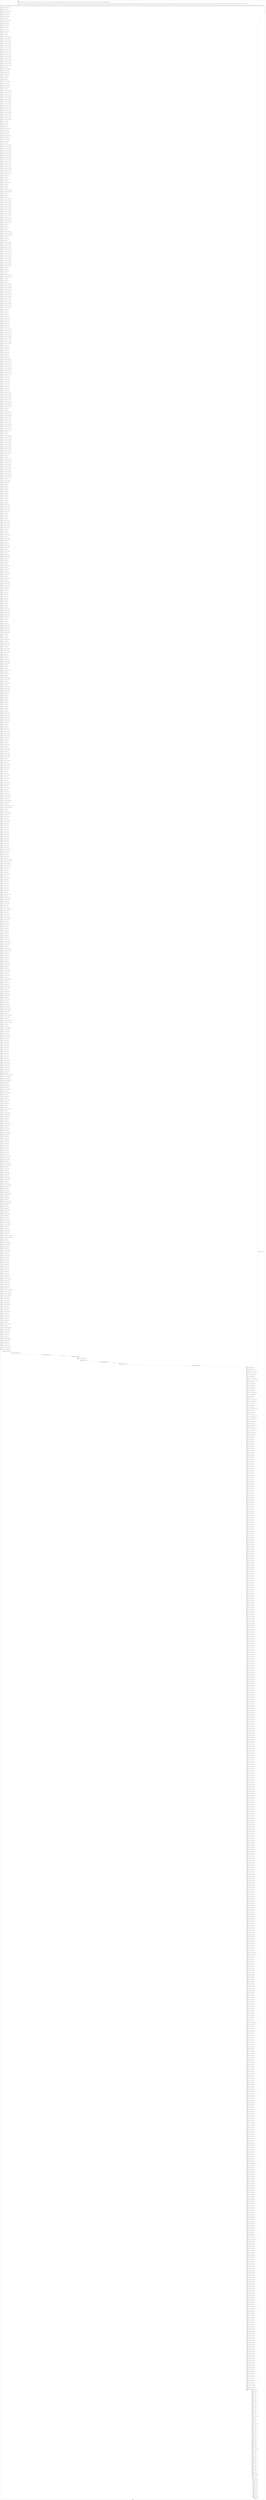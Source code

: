 digraph G {
label="Btor2XCFA";
subgraph cluster_0 {
label="main";
main_init[];
l1[];
l3[];
l4[];
l5[];
l6[];
l7[];
l8[];
l9[];
l10[];
l11[];
l12[];
l13[];
l14[];
l15[];
l16[];
l17[];
l18[];
l19[];
l20[];
l21[];
l22[];
l23[];
l24[];
l25[];
l26[];
l27[];
l28[];
l29[];
l30[];
l31[];
l32[];
l33[];
l34[];
l35[];
l36[];
l37[];
l38[];
l39[];
l40[];
l41[];
l42[];
l43[];
l44[];
l45[];
l46[];
l47[];
l48[];
l49[];
l50[];
l51[];
l52[];
l53[];
l54[];
l55[];
l56[];
l57[];
l58[];
l59[];
l60[];
l61[];
l62[];
l63[];
l64[];
l65[];
l66[];
l67[];
l68[];
l69[];
l70[];
l71[];
l72[];
l73[];
l74[];
l75[];
l76[];
l77[];
l78[];
l79[];
l80[];
l81[];
l82[];
l83[];
l84[];
l85[];
l86[];
l87[];
l88[];
l89[];
l90[];
l91[];
l92[];
l93[];
l94[];
l95[];
l96[];
l97[];
l98[];
l99[];
l100[];
l101[];
l102[];
l103[];
l104[];
l105[];
l106[];
l107[];
l108[];
l109[];
l110[];
l111[];
l112[];
l113[];
l114[];
l115[];
l116[];
l117[];
l118[];
l119[];
l120[];
l121[];
l122[];
l123[];
l124[];
l125[];
l126[];
l127[];
l128[];
l129[];
l130[];
l131[];
l132[];
l133[];
l134[];
l135[];
l136[];
l137[];
l138[];
l139[];
l140[];
l141[];
l142[];
l143[];
l144[];
l145[];
l146[];
l147[];
l148[];
l149[];
l150[];
l151[];
l152[];
l153[];
l154[];
l155[];
l156[];
l157[];
l158[];
l159[];
l160[];
l161[];
l162[];
l163[];
l164[];
l165[];
l166[];
l167[];
l168[];
l169[];
l170[];
l171[];
l172[];
l173[];
l174[];
l175[];
l176[];
l177[];
l178[];
l179[];
l180[];
l181[];
l182[];
l183[];
l184[];
l185[];
l186[];
l187[];
l188[];
l189[];
l190[];
l191[];
l192[];
l193[];
l194[];
l195[];
l196[];
l197[];
l198[];
l199[];
l200[];
l201[];
l202[];
l203[];
l204[];
l205[];
l206[];
l207[];
l208[];
l209[];
l210[];
l211[];
l212[];
l213[];
l214[];
l215[];
l216[];
l217[];
l218[];
l219[];
l220[];
l221[];
l222[];
l223[];
l224[];
l225[];
l226[];
l227[];
l228[];
l229[];
l230[];
l231[];
l232[];
l233[];
l234[];
l235[];
l236[];
l237[];
l238[];
l239[];
l240[];
l241[];
l242[];
l243[];
l244[];
l245[];
l246[];
l247[];
l248[];
l249[];
l250[];
l251[];
l252[];
l253[];
l254[];
l255[];
l256[];
l257[];
l258[];
l259[];
l260[];
l261[];
l262[];
l263[];
l264[];
l265[];
l266[];
l267[];
l268[];
l269[];
l270[];
l271[];
l272[];
l273[];
l274[];
l275[];
l276[];
l277[];
l278[];
l279[];
l280[];
l281[];
l282[];
l283[];
l284[];
l285[];
l286[];
l287[];
l288[];
l289[];
l290[];
l291[];
l292[];
l293[];
l294[];
l295[];
l296[];
l297[];
l298[];
l299[];
l300[];
l301[];
l302[];
l303[];
l304[];
l305[];
l306[];
l307[];
l308[];
l309[];
l310[];
l311[];
l312[];
l313[];
l314[];
l315[];
l316[];
l317[];
l318[];
l319[];
l320[];
l321[];
l322[];
l323[];
l324[];
l325[];
l326[];
l327[];
l328[];
l329[];
l330[];
l331[];
l332[];
l333[];
l334[];
l335[];
l336[];
l337[];
l338[];
l339[];
l340[];
l341[];
l342[];
l343[];
l344[];
l345[];
l346[];
l347[];
l348[];
l349[];
l350[];
l351[];
l352[];
l353[];
l354[];
l355[];
l356[];
l357[];
l358[];
l359[];
l360[];
l361[];
l362[];
l363[];
l364[];
l365[];
l366[];
l367[];
l368[];
l369[];
l370[];
l371[];
l372[];
l373[];
l374[];
l375[];
l376[];
l377[];
l378[];
l379[];
l380[];
l381[];
l382[];
l383[];
l384[];
l385[];
l386[];
l387[];
l388[];
l389[];
l390[];
l391[];
l392[];
l393[];
l394[];
l395[];
l396[];
l397[];
l398[];
l399[];
l400[];
l401[];
l402[];
l403[];
l404[];
l405[];
l406[];
l407[];
l408[];
l409[];
l410[];
l411[];
l412[];
l413[];
l414[];
l415[];
l416[];
l417[];
l418[];
l419[];
l420[];
l421[];
l422[];
l423[];
l424[];
l425[];
l426[];
l427[];
l428[];
l429[];
l430[];
l431[];
l432[];
l433[];
l434[];
l435[];
l436[];
l437[];
l438[];
l439[];
l440[];
l441[];
l442[];
l443[];
l444[];
l445[];
l446[];
l447[];
l448[];
l449[];
l450[];
l451[];
l452[];
l453[];
l454[];
l455[];
l456[];
l457[];
l458[];
l459[];
l460[];
l461[];
l462[];
l463[];
l464[];
l465[];
l466[];
l467[];
l468[];
l469[];
l470[];
l471[];
l472[];
l473[];
l474[];
l475[];
l476[];
l477[];
l478[];
l479[];
l480[];
l481[];
l482[];
l483[];
l484[];
l485[];
l486[];
l487[];
l488[];
l489[];
l490[];
l491[];
l492[];
l493[];
l494[];
l495[];
l496[];
l497[];
l498[];
l499[];
l500[];
l501[];
l502[];
l503[];
l504[];
l505[];
l506[];
l507[];
l508[];
l509[];
l510[];
l511[];
l512[];
l513[];
l514[];
l515[];
l516[];
l517[];
l518[];
l519[];
l520[];
l521[];
l522[];
l523[];
l524[];
l525[];
l526[];
l527[];
l528[];
l529[];
l530[];
l531[];
l532[];
l533[];
l534[];
l535[];
l536[];
l537[];
l538[];
l539[];
l540[];
l541[];
l542[];
l543[];
l544[];
l545[];
l546[];
l547[];
l548[];
l549[];
l550[];
l551[];
l552[];
l553[];
l554[];
l555[];
l556[];
l557[];
l558[];
l559[];
l560[];
l561[];
l562[];
l563[];
l564[];
l565[];
l566[];
l567[];
l568[];
l569[];
l570[];
l571[];
l572[];
l573[];
l574[];
l575[];
l576[];
l577[];
l578[];
l579[];
l580[];
l581[];
l582[];
l583[];
l584[];
l585[];
l586[];
l587[];
l588[];
l589[];
l590[];
l591[];
l592[];
l593[];
l594[];
l595[];
l596[];
l597[];
l598[];
l599[];
l600[];
l601[];
l602[];
l603[];
l604[];
l605[];
l606[];
l607[];
l608[];
l609[];
l610[];
l611[];
l612[];
l613[];
l614[];
l615[];
l616[];
l617[];
l618[];
l619[];
l620[];
l621[];
l622[];
l623[];
l624[];
l625[];
l626[];
l627[];
l628[];
l629[];
l630[];
l631[];
l632[];
l633[];
l634[];
l635[];
l636[];
l637[];
l638[];
l639[];
l640[];
l641[];
l642[];
l643[];
l644[];
l645[];
l646[];
l647[];
l648[];
l649[];
l650[];
l651[];
l652[];
l653[];
l654[];
l655[];
l656[];
l657[];
l658[];
l659[];
l660[];
l661[];
l662[];
l663[];
l664[];
l665[];
l666[];
l667[];
l668[];
l669[];
l670[];
l671[];
l672[];
l673[];
l674[];
l675[];
l676[];
l677[];
l678[];
l679[];
l680[];
l681[];
l682[];
l683[];
l684[];
l685[];
l686[];
l687[];
l688[];
l689[];
l690[];
l691[];
l692[];
l693[];
l694[];
l695[];
l696[];
l697[];
l698[];
l699[];
l700[];
l701[];
l702[];
l703[];
l704[];
l705[];
l706[];
l707[];
l708[];
l709[];
l710[];
l711[];
l712[];
l713[];
l714[];
l715[];
l716[];
l717[];
l718[];
l719[];
l720[];
l721[];
l722[];
l723[];
l724[];
l725[];
l726[];
l727[];
l728[];
l729[];
l730[];
l731[];
l732[];
l733[];
l734[];
l735[];
l736[];
l737[];
l738[];
l739[];
l740[];
l741[];
l742[];
l743[];
l744[];
l745[];
l746[];
l747[];
l748[];
l749[];
l750[];
l751[];
l752[];
l753[];
l754[];
l755[];
l756[];
l757[];
l758[];
l759[];
l760[];
l761[];
l762[];
l763[];
l764[];
l765[];
l766[];
l767[];
l768[];
l769[];
l770[];
l771[];
l772[];
l773[];
l774[];
l775[];
l776[];
l777[];
l778[];
l779[];
l780[];
l781[];
l782[];
l783[];
l784[];
l785[];
l786[];
l787[];
l788[];
l789[];
l790[];
l791[];
l792[];
l793[];
l794[];
l795[];
l796[];
l797[];
l798[];
l799[];
l800[];
l801[];
l802[];
l803[];
l804[];
l805[];
l806[];
l807[];
l808[];
l809[];
l810[];
l811[];
l812[];
l813[];
l814[];
l815[];
l816[];
l817[];
l818[];
l819[];
l820[];
l821[];
l822[];
l823[];
l824[];
l825[];
l826[];
l827[];
l828[];
l829[];
l830[];
l831[];
l832[];
l833[];
l834[];
l835[];
l836[];
l837[];
l838[];
l839[];
l840[];
l841[];
l842[];
l843[];
l844[];
l845[];
l846[];
l847[];
l848[];
l849[];
l850[];
l851[];
l852[];
l853[];
l854[];
l855[];
l856[];
l857[];
l858[];
l859[];
l860[];
l861[];
l862[];
l863[];
l864[];
l865[];
l866[];
l867[];
l868[];
l869[];
l870[];
l871[];
l872[];
l873[];
l874[];
l875[];
l876[];
l877[];
l878[];
l879[];
l880[];
l881[];
l882[];
l883[];
l884[];
l885[];
l886[];
l887[];
l888[];
l889[];
l890[];
l891[];
l892[];
l893[];
l894[];
l895[];
l896[];
l897[];
l898[];
l899[];
l900[];
l901[];
l902[];
l903[];
l904[];
l905[];
l906[];
l907[];
l908[];
l909[];
l910[];
l911[];
l912[];
l913[];
l914[];
l915[];
l916[];
l917[];
l918[];
l919[];
l920[];
l921[];
l922[];
l923[];
l924[];
l925[];
l926[];
l927[];
l928[];
l929[];
l930[];
l931[];
l932[];
l933[];
l934[];
l935[];
l936[];
l937[];
l938[];
l939[];
l940[];
l941[];
l942[];
l943[];
l944[];
l945[];
l946[];
l947[];
l948[];
l949[];
l950[];
l951[];
l952[];
l953[];
l954[];
l955[];
l956[];
l957[];
l958[];
l959[];
l960[];
l961[];
l962[];
l963[];
l964[];
l965[];
l966[];
l967[];
l968[];
l969[];
l970[];
l971[];
l972[];
l973[];
l974[];
l975[];
l976[];
l977[];
l978[];
l979[];
l980[];
l981[];
l982[];
l983[];
l984[];
l985[];
l986[];
l987[];
l988[];
l989[];
l990[];
l991[];
l992[];
l993[];
l994[];
l995[];
l996[];
l997[];
l998[];
l999[];
l1000[];
l1001[];
l1002[];
l1003[];
l1004[];
l1005[];
l1006[];
l1007[];
l1008[];
l1009[];
l1010[];
l1011[];
l1012[];
l1013[];
l1014[];
l1015[];
l1016[];
l1017[];
l1018[];
l1019[];
l1020[];
l1021[];
l1022[];
l1023[];
l1024[];
l1025[];
l1026[];
l1027[];
l1028[];
l1029[];
l1030[];
l1031[];
l1032[];
l1033[];
l1034[];
l1035[];
l1036[];
l1037[];
l1038[];
l1039[];
l1040[];
l1041[];
l1042[];
l1043[];
l1044[];
l1045[];
l1046[];
l1047[];
l1048[];
l1049[];
l1050[];
l1051[];
l1052[];
l1053[];
l1054[];
l1055[];
l1056[];
l1057[];
l1058[];
l1059[];
l1060[];
l1061[];
l1062[];
l1063[];
l1064[];
l1065[];
l1066[];
l1067[];
l1068[];
l1069[];
l1070[];
l1071[];
l1072[];
l1073[];
l1074[];
l1075[];
l1076[];
l1077[];
l1078[];
l1079[];
l1080[];
l1081[];
l1082[];
l1083[];
l1084[];
l1085[];
l1086[];
l1087[];
l1088[];
l1089[];
l1090[];
l1091[];
l1092[];
l1093[];
l1094[];
l1095[];
l1096[];
l1097[];
l1098[];
l1099[];
l1100[];
l1101[];
l1102[];
l1103[];
l1104[];
l1105[];
l1106[];
l1107[];
l1108[];
l1109[];
l1110[];
l1111[];
l1112[];
l1113[];
l1114[];
l1115[];
l1116[];
l1117[];
l1118[];
l1119[];
l1120[];
l1121[];
l1122[];
l1123[];
l1124[];
l1125[];
l1126[];
l1127[];
l1128[];
l1129[];
l1130[];
l1131[];
l1132[];
l1133[];
l1134[];
l1135[];
l1136[];
l1137[];
l1138[];
l1139[];
l1140[];
l1141[];
l1142[];
l1143[];
l1144[];
l1145[];
l1146[];
l1147[];
l1148[];
l1149[];
l1150[];
l1151[];
l1152[];
l1153[];
l1154[];
l1155[];
l1156[];
l1157[];
l1158[];
l1159[];
l1160[];
l1161[];
l1162[];
l1163[];
l1164[];
l1165[];
l1166[];
l1167[];
l1168[];
l1169[];
l1170[];
l1171[];
l1172[];
l1173[];
l1174[];
l1175[];
l1176[];
l1177[];
l1178[];
l1179[];
l1180[];
l1181[];
l1182[];
l1183[];
l1184[];
l1185[];
l1186[];
l1187[];
l1188[];
l1189[];
l1190[];
l1191[];
l1192[];
l1193[];
l1194[];
l1195[];
l1196[];
l1197[];
l1198[];
l1199[];
l1200[];
l1201[];
l1202[];
l1203[];
l1204[];
l1205[];
l1206[];
l1207[];
l1208[];
l1209[];
l1210[];
l1211[];
l1212[];
l1213[];
l1214[];
l1215[];
l1216[];
l1217[];
l1218[];
l1219[];
l1220[];
l1221[];
l1222[];
l1223[];
l1224[];
l1225[];
l1226[];
l1227[];
l1228[];
l1229[];
l1230[];
l1231[];
l1232[];
l1233[];
l1234[];
l1235[];
l1236[];
l1237[];
l1238[];
l1239[];
l1240[];
l1241[];
l1242[];
l1243[];
l1244[];
l1245[];
l1246[];
l1247[];
l1248[];
l1249[];
l1250[];
l1251[];
l1252[];
l1253[];
l1254[];
l1255[];
l1256[];
l1257[];
l1258[];
l1259[];
l1260[];
l1261[];
l1262[];
l1263[];
l1264[];
l1265[];
l1266[];
l1267[];
l1268[];
l1269[];
l1270[];
l1271[];
l1272[];
l1273[];
l1274[];
l1275[];
l1276[];
l1277[];
l1278[];
l1279[];
l1280[];
l1281[];
l1282[];
l1283[];
l1284[];
l1285[];
l1286[];
l1287[];
l1288[];
l1289[];
l1290[];
l1291[];
l1292[];
l1293[];
l1294[];
l1295[];
l1296[];
l1297[];
l1298[];
l1299[];
l1300[];
l1301[];
l1302[];
l1303[];
l1304[];
l1305[];
l1306[];
l1307[];
l1308[];
l1309[];
l1310[];
l1311[];
l1312[];
l1313[];
l1314[];
l1315[];
l1316[];
l1317[];
l1318[];
l1319[];
l1320[];
l1321[];
l1322[];
l1323[];
main_error[];
l1324[];
l1325[];
l1326[];
l1327[];
l1328[];
l1329[];
l1330[];
l1331[];
l1332[];
l1333[];
l1334[];
l1335[];
l1336[];
l1337[];
l1338[];
l1339[];
l1340[];
l1341[];
l1342[];
l1343[];
l1344[];
l1345[];
l1346[];
l1347[];
l1348[];
l1349[];
l1350[];
l1351[];
l1352[];
l1353[];
l1354[];
l1355[];
l1356[];
l1357[];
l1358[];
l1359[];
l1360[];
l1361[];
l1362[];
l1363[];
l1364[];
l1365[];
l1366[];
l1367[];
l1368[];
l1369[];
l1370[];
l1371[];
l1372[];
l1373[];
l1374[];
l1375[];
l1376[];
l1377[];
l1378[];
l1379[];
l1380[];
l1381[];
l1382[];
l1383[];
l1384[];
main_init -> l1 [label="[(assign const_5 #b00000000),(assign const_42 #b0),(assign const_131 #b11111111),(assign const_132 #b00000000),(assign const_137 #b00010110),(assign const_142 #b00000010),(assign const_147 #b00010101),(assign const_152 #b00000001),(assign const_156 #b00000000000000000000000000010100),(assign const_157 #b000000000000000000000000),(assign const_207 #b00010100),(assign const_281 #b00000011),(assign const_738 #b00000000000000000000000000000000),(assign const_795 #b00000000000000000000000000000001),(assign const_978 #b00000000000000000000000000000010)] "];
l3 -> l4 [label="[(havoc input_135),(havoc input_138),(havoc input_140),(havoc input_145),(havoc input_148),(havoc input_150),(havoc input_153),(havoc input_154),(havoc input_155),(havoc input_162),(havoc input_163),(havoc input_164),(havoc input_165),(havoc input_166),(havoc input_167),(havoc input_168),(havoc input_169),(havoc input_194),(havoc input_195),(havoc input_199),(havoc input_200),(havoc input_201),(havoc input_202),(havoc input_203),(havoc input_204),(havoc input_230),(havoc input_231),(havoc input_235),(havoc input_236),(havoc input_237),(havoc input_238),(havoc input_239),(havoc input_240),(havoc input_269),(havoc input_273),(havoc input_280),(havoc input_282),(havoc input_283),(havoc input_284),(havoc input_285),(havoc input_286),(havoc input_306),(havoc input_310),(havoc input_314),(havoc input_315),(havoc input_316),(havoc input_317),(havoc input_318),(havoc input_319),(havoc input_339),(havoc input_343),(havoc input_346),(havoc input_347),(havoc input_348),(havoc input_349),(havoc input_350),(havoc input_351),(havoc input_378),(havoc input_381),(havoc input_385),(havoc input_435),(havoc input_436),(havoc input_452),(havoc input_453),(havoc input_469),(havoc input_470),(havoc input_495),(havoc input_511),(havoc input_513),(havoc input_515),(havoc input_526),(havoc input_531),(havoc input_533),(havoc input_541),(havoc input_543),(havoc input_545),(havoc input_577),(havoc input_593),(havoc input_595),(havoc input_597),(havoc input_608),(havoc input_613),(havoc input_615),(havoc input_623),(havoc input_625),(havoc input_627),(havoc input_659),(havoc input_675),(havoc input_677),(havoc input_679),(havoc input_690),(havoc input_695),(havoc input_697),(havoc input_705),(havoc input_707),(havoc input_709)] "];
l4 -> l5 [label="[(assign binary_129 (bvand state_59 (bvnot state_127)))] "];
l5 -> l6 [label="[(assign binary_133 (bvxor const_131 state_16))] "];
l6 -> l7 [label="[(assign comparison_134 (ite (= const_132 binary_133) #b1 #b0))] "];
l7 -> l8 [label="[(assign binary_136 (bvand comparison_134 input_135))] "];
l8 -> l9 [label="[(assign binary_139 (bvand comparison_134 input_138))] "];
l9 -> l10 [label="[(assign binary_141 (bvand comparison_134 input_140))] "];
l10 -> l11 [label="[(assign binary_143 (bvxor const_131 state_14))] "];
l11 -> l12 [label="[(assign comparison_144 (ite (= const_132 binary_143) #b1 #b0))] "];
l12 -> l13 [label="[(assign binary_146 (bvand comparison_144 input_145))] "];
l13 -> l14 [label="[(assign binary_149 (bvand comparison_144 input_148))] "];
l14 -> l15 [label="[(assign binary_151 (bvand comparison_144 input_150))] "];
l15 -> l16 [label="[(assign binary_158 (bvxor const_131 state_12))] "];
l16 -> l17 [label="[(assign binary_159 (++ const_157 binary_158))] "];
l17 -> l18 [label="[(assign binary_160 (bvadd const_156 binary_159))] "];
l18 -> l19 [label="[(assign slice_161 (extract binary_160 0 8))] "];
l19 -> l20 [label="[(assign binary_170 (bvxor const_131 state_6))] "];
l20 -> l21 [label="[(assign ternary_171 (ite (= input_169 #b1) const_132 binary_170))] "];
l21 -> l22 [label="[(assign ternary_172 (ite (= input_168 #b1) const_131 ternary_171))] "];
l22 -> l23 [label="[(assign ternary_173 (ite (= input_167 #b1) binary_158 ternary_172))] "];
l23 -> l24 [label="[(assign ternary_174 (ite (= input_166 #b1) const_131 ternary_173))] "];
l24 -> l25 [label="[(assign ternary_175 (ite (= input_165 #b1) const_131 ternary_174))] "];
l25 -> l26 [label="[(assign ternary_176 (ite (= input_164 #b1) const_131 ternary_175))] "];
l26 -> l27 [label="[(assign ternary_177 (ite (= input_163 #b1) const_131 ternary_176))] "];
l27 -> l28 [label="[(assign ternary_178 (ite (= input_162 #b1) const_131 ternary_177))] "];
l28 -> l29 [label="[(assign ternary_179 (ite (= input_155 #b1) slice_161 ternary_178))] "];
l29 -> l30 [label="[(assign ternary_180 (ite (= input_154 #b1) const_131 ternary_179))] "];
l30 -> l31 [label="[(assign ternary_181 (ite (= input_153 #b1) const_131 ternary_180))] "];
l31 -> l32 [label="[(assign ternary_182 (ite (= binary_151 #b1) const_152 ternary_181))] "];
l32 -> l33 [label="[(assign ternary_183 (ite (= binary_149 #b1) const_131 ternary_182))] "];
l33 -> l34 [label="[(assign ternary_184 (ite (= binary_146 #b1) const_147 ternary_183))] "];
l34 -> l35 [label="[(assign ternary_185 (ite (= binary_141 #b1) const_142 ternary_184))] "];
l35 -> l36 [label="[(assign ternary_186 (ite (= binary_139 #b1) const_131 ternary_185))] "];
l36 -> l37 [label="[(assign ternary_187 (ite (= binary_136 #b1) const_137 ternary_186))] "];
l37 -> l38 [label="[(assign binary_188 (bvxor const_131 ternary_187))] "];
l38 -> l39 [label="[(assign comparison_190 (ite (= const_152 binary_133) #b1 #b0))] "];
l39 -> l40 [label="[(assign binary_191 (bvand comparison_190 input_135))] "];
l40 -> l41 [label="[(assign binary_192 (bvand comparison_190 input_138))] "];
l41 -> l42 [label="[(assign binary_193 (bvand comparison_190 input_140))] "];
l42 -> l43 [label="[(assign binary_196 (++ const_157 binary_143))] "];
l43 -> l44 [label="[(assign binary_197 (bvadd const_156 binary_196))] "];
l44 -> l45 [label="[(assign slice_198 (extract binary_197 0 8))] "];
l45 -> l46 [label="[(assign comparison_205 (ite (= const_152 binary_158) #b1 #b0))] "];
l46 -> l47 [label="[(assign binary_206 (bvand comparison_205 input_155))] "];
l47 -> l48 [label="[(assign binary_208 (bvand comparison_205 input_165))] "];
l48 -> l49 [label="[(assign binary_209 (bvand comparison_205 input_167))] "];
l49 -> l50 [label="[(assign binary_210 (bvxor const_131 state_8))] "];
l50 -> l51 [label="[(assign ternary_211 (ite (= binary_209 #b1) const_132 binary_210))] "];
l51 -> l52 [label="[(assign ternary_212 (ite (= binary_208 #b1) const_131 ternary_211))] "];
l52 -> l53 [label="[(assign ternary_213 (ite (= binary_206 #b1) const_207 ternary_212))] "];
l53 -> l54 [label="[(assign ternary_214 (ite (= input_204 #b1) const_152 ternary_213))] "];
l54 -> l55 [label="[(assign ternary_215 (ite (= input_203 #b1) const_131 ternary_214))] "];
l55 -> l56 [label="[(assign ternary_216 (ite (= input_150 #b1) binary_143 ternary_215))] "];
l56 -> l57 [label="[(assign ternary_217 (ite (= input_202 #b1) const_131 ternary_216))] "];
l57 -> l58 [label="[(assign ternary_218 (ite (= input_148 #b1) const_131 ternary_217))] "];
l58 -> l59 [label="[(assign ternary_219 (ite (= input_201 #b1) const_131 ternary_218))] "];
l59 -> l60 [label="[(assign ternary_220 (ite (= input_200 #b1) const_131 ternary_219))] "];
l60 -> l61 [label="[(assign ternary_221 (ite (= input_199 #b1) const_131 ternary_220))] "];
l61 -> l62 [label="[(assign ternary_222 (ite (= input_145 #b1) slice_198 ternary_221))] "];
l62 -> l63 [label="[(assign ternary_223 (ite (= input_195 #b1) const_131 ternary_222))] "];
l63 -> l64 [label="[(assign ternary_224 (ite (= input_194 #b1) const_131 ternary_223))] "];
l64 -> l65 [label="[(assign ternary_225 (ite (= binary_193 #b1) const_142 ternary_224))] "];
l65 -> l66 [label="[(assign ternary_226 (ite (= binary_192 #b1) const_131 ternary_225))] "];
l66 -> l67 [label="[(assign ternary_227 (ite (= binary_191 #b1) const_137 ternary_226))] "];
l67 -> l68 [label="[(assign binary_228 (bvxor const_131 ternary_227))] "];
l68 -> l69 [label="[(assign binary_232 (++ const_157 binary_133))] "];
l69 -> l70 [label="[(assign binary_233 (bvadd const_156 binary_232))] "];
l70 -> l71 [label="[(assign slice_234 (extract binary_233 0 8))] "];
l71 -> l72 [label="[(assign comparison_241 (ite (= const_142 binary_143) #b1 #b0))] "];
l72 -> l73 [label="[(assign binary_242 (bvand comparison_241 input_145))] "];
l73 -> l74 [label="[(assign binary_243 (bvand comparison_241 input_148))] "];
l74 -> l75 [label="[(assign binary_244 (bvand comparison_241 input_150))] "];
l75 -> l76 [label="[(assign comparison_245 (ite (= const_142 binary_158) #b1 #b0))] "];
l76 -> l77 [label="[(assign binary_246 (bvand comparison_245 input_155))] "];
l77 -> l78 [label="[(assign binary_247 (bvand comparison_245 input_165))] "];
l78 -> l79 [label="[(assign binary_248 (bvand comparison_245 input_167))] "];
l79 -> l80 [label="[(assign binary_249 (bvxor const_131 state_10))] "];
l80 -> l81 [label="[(assign ternary_250 (ite (= binary_248 #b1) const_132 binary_249))] "];
l81 -> l82 [label="[(assign ternary_251 (ite (= binary_247 #b1) const_131 ternary_250))] "];
l82 -> l83 [label="[(assign ternary_252 (ite (= binary_246 #b1) const_207 ternary_251))] "];
l83 -> l84 [label="[(assign ternary_253 (ite (= binary_244 #b1) const_152 ternary_252))] "];
l84 -> l85 [label="[(assign ternary_254 (ite (= binary_243 #b1) const_131 ternary_253))] "];
l85 -> l86 [label="[(assign ternary_255 (ite (= binary_242 #b1) const_147 ternary_254))] "];
l86 -> l87 [label="[(assign ternary_256 (ite (= input_240 #b1) const_142 ternary_255))] "];
l87 -> l88 [label="[(assign ternary_257 (ite (= input_239 #b1) const_131 ternary_256))] "];
l88 -> l89 [label="[(assign ternary_258 (ite (= input_140 #b1) binary_133 ternary_257))] "];
l89 -> l90 [label="[(assign ternary_259 (ite (= input_238 #b1) const_131 ternary_258))] "];
l90 -> l91 [label="[(assign ternary_260 (ite (= input_138 #b1) const_131 ternary_259))] "];
l91 -> l92 [label="[(assign ternary_261 (ite (= input_237 #b1) const_131 ternary_260))] "];
l92 -> l93 [label="[(assign ternary_262 (ite (= input_236 #b1) const_131 ternary_261))] "];
l93 -> l94 [label="[(assign ternary_263 (ite (= input_235 #b1) const_131 ternary_262))] "];
l94 -> l95 [label="[(assign ternary_264 (ite (= input_135 #b1) slice_234 ternary_263))] "];
l95 -> l96 [label="[(assign ternary_265 (ite (= input_231 #b1) const_131 ternary_264))] "];
l96 -> l97 [label="[(assign ternary_266 (ite (= input_230 #b1) const_131 ternary_265))] "];
l97 -> l98 [label="[(assign binary_267 (bvxor const_131 ternary_266))] "];
l98 -> l99 [label="[(assign binary_270 (bvxor const_131 state_24))] "];
l99 -> l100 [label="[(assign binary_271 (bvsrem binary_159 const_156))] "];
l100 -> l101 [label="[(assign slice_272 (extract binary_271 0 8))] "];
l101 -> l102 [label="[(assign comparison_274 (ite (= const_132 binary_158) #b1 #b0))] "];
l102 -> l103 [label="[(assign binary_275 (bvxor const_152 state_18))] "];
l103 -> l104 [label="[(assign binary_276 (bvxor const_142 state_20))] "];
l104 -> l105 [label="[(assign binary_277 (bvxor const_131 state_22))] "];
l105 -> l106 [label="[(assign ternary_278 (ite (= comparison_205 #b1) binary_276 binary_277))] "];
l106 -> l107 [label="[(assign ternary_279 (ite (= comparison_274 #b1) binary_275 ternary_278))] "];
l107 -> l108 [label="[(assign binary_287 (++ const_157 binary_170))] "];
l108 -> l109 [label="[(assign binary_288 (bvsrem binary_287 const_156))] "];
l109 -> l110 [label="[(assign slice_289 (extract binary_288 0 8))] "];
l110 -> l111 [label="[(assign ternary_290 (ite (= input_286 #b1) slice_289 binary_158))] "];
l111 -> l112 [label="[(assign ternary_291 (ite (= input_285 #b1) const_131 ternary_290))] "];
l112 -> l113 [label="[(assign ternary_292 (ite (= input_284 #b1) const_132 ternary_291))] "];
l113 -> l114 [label="[(assign ternary_293 (ite (= input_283 #b1) const_152 ternary_292))] "];
l114 -> l115 [label="[(assign ternary_294 (ite (= input_282 #b1) const_142 ternary_293))] "];
l115 -> l116 [label="[(assign ternary_295 (ite (= input_280 #b1) const_281 ternary_294))] "];
l116 -> l117 [label="[(assign ternary_296 (ite (= input_273 #b1) ternary_279 ternary_295))] "];
l117 -> l118 [label="[(assign ternary_297 (ite (= input_166 #b1) const_131 ternary_296))] "];
l118 -> l119 [label="[(assign ternary_298 (ite (= input_164 #b1) slice_272 ternary_297))] "];
l119 -> l120 [label="[(assign ternary_299 (ite (= input_163 #b1) const_131 ternary_298))] "];
l120 -> l121 [label="[(assign ternary_300 (ite (= input_162 #b1) const_131 ternary_299))] "];
l121 -> l122 [label="[(assign ternary_301 (ite (= input_269 #b1) binary_270 ternary_300))] "];
l122 -> l123 [label="[(assign ternary_302 (ite (= input_154 #b1) const_131 ternary_301))] "];
l123 -> l124 [label="[(assign ternary_303 (ite (= input_153 #b1) const_131 ternary_302))] "];
l124 -> l125 [label="[(assign binary_304 (bvxor const_131 ternary_303))] "];
l125 -> l126 [label="[(assign binary_307 (bvxor const_131 state_26))] "];
l126 -> l127 [label="[(assign binary_308 (bvsrem binary_196 const_156))] "];
l127 -> l128 [label="[(assign slice_309 (extract binary_308 0 8))] "];
l128 -> l129 [label="[(assign comparison_311 (ite (= const_152 binary_143) #b1 #b0))] "];
l129 -> l130 [label="[(assign ternary_312 (ite (= comparison_311 #b1) binary_276 binary_277))] "];
l130 -> l131 [label="[(assign ternary_313 (ite (= comparison_144 #b1) binary_275 ternary_312))] "];
l131 -> l132 [label="[(assign binary_320 (++ const_157 binary_210))] "];
l132 -> l133 [label="[(assign binary_321 (bvsrem binary_320 const_156))] "];
l133 -> l134 [label="[(assign slice_322 (extract binary_321 0 8))] "];
l134 -> l135 [label="[(assign ternary_323 (ite (= input_319 #b1) slice_322 binary_143))] "];
l135 -> l136 [label="[(assign ternary_324 (ite (= input_318 #b1) const_131 ternary_323))] "];
l136 -> l137 [label="[(assign ternary_325 (ite (= input_317 #b1) const_132 ternary_324))] "];
l137 -> l138 [label="[(assign ternary_326 (ite (= input_316 #b1) const_152 ternary_325))] "];
l138 -> l139 [label="[(assign ternary_327 (ite (= input_315 #b1) const_142 ternary_326))] "];
l139 -> l140 [label="[(assign ternary_328 (ite (= input_314 #b1) const_281 ternary_327))] "];
l140 -> l141 [label="[(assign ternary_329 (ite (= input_310 #b1) ternary_313 ternary_328))] "];
l141 -> l142 [label="[(assign ternary_330 (ite (= input_202 #b1) const_131 ternary_329))] "];
l142 -> l143 [label="[(assign ternary_331 (ite (= input_201 #b1) slice_309 ternary_330))] "];
l143 -> l144 [label="[(assign ternary_332 (ite (= input_200 #b1) const_131 ternary_331))] "];
l144 -> l145 [label="[(assign ternary_333 (ite (= input_199 #b1) const_131 ternary_332))] "];
l145 -> l146 [label="[(assign ternary_334 (ite (= input_306 #b1) binary_307 ternary_333))] "];
l146 -> l147 [label="[(assign ternary_335 (ite (= input_195 #b1) const_131 ternary_334))] "];
l147 -> l148 [label="[(assign ternary_336 (ite (= input_194 #b1) const_131 ternary_335))] "];
l148 -> l149 [label="[(assign binary_337 (bvxor const_131 ternary_336))] "];
l149 -> l150 [label="[(assign binary_340 (bvxor const_131 state_28))] "];
l150 -> l151 [label="[(assign binary_341 (bvsrem binary_232 const_156))] "];
l151 -> l152 [label="[(assign slice_342 (extract binary_341 0 8))] "];
l152 -> l153 [label="[(assign ternary_344 (ite (= comparison_190 #b1) binary_276 binary_277))] "];
l153 -> l154 [label="[(assign ternary_345 (ite (= comparison_134 #b1) binary_275 ternary_344))] "];
l154 -> l155 [label="[(assign binary_352 (++ const_157 binary_249))] "];
l155 -> l156 [label="[(assign binary_353 (bvsrem binary_352 const_156))] "];
l156 -> l157 [label="[(assign slice_354 (extract binary_353 0 8))] "];
l157 -> l158 [label="[(assign ternary_355 (ite (= input_351 #b1) slice_354 binary_133))] "];
l158 -> l159 [label="[(assign ternary_356 (ite (= input_350 #b1) const_131 ternary_355))] "];
l159 -> l160 [label="[(assign ternary_357 (ite (= input_349 #b1) const_132 ternary_356))] "];
l160 -> l161 [label="[(assign ternary_358 (ite (= input_348 #b1) const_152 ternary_357))] "];
l161 -> l162 [label="[(assign ternary_359 (ite (= input_347 #b1) const_142 ternary_358))] "];
l162 -> l163 [label="[(assign ternary_360 (ite (= input_346 #b1) const_281 ternary_359))] "];
l163 -> l164 [label="[(assign ternary_361 (ite (= input_343 #b1) ternary_345 ternary_360))] "];
l164 -> l165 [label="[(assign ternary_362 (ite (= input_238 #b1) const_131 ternary_361))] "];
l165 -> l166 [label="[(assign ternary_363 (ite (= input_237 #b1) slice_342 ternary_362))] "];
l166 -> l167 [label="[(assign ternary_364 (ite (= input_236 #b1) const_131 ternary_363))] "];
l167 -> l168 [label="[(assign ternary_365 (ite (= input_235 #b1) const_131 ternary_364))] "];
l168 -> l169 [label="[(assign ternary_366 (ite (= input_339 #b1) binary_340 ternary_365))] "];
l169 -> l170 [label="[(assign ternary_367 (ite (= input_231 #b1) const_131 ternary_366))] "];
l170 -> l171 [label="[(assign ternary_368 (ite (= input_230 #b1) const_131 ternary_367))] "];
l171 -> l172 [label="[(assign binary_369 (bvxor const_131 ternary_368))] "];
l172 -> l173 [label="[(assign binary_371 (bvxor const_152 binary_275))] "];
l173 -> l174 [label="[(assign binary_373 (bvxor const_142 binary_276))] "];
l174 -> l175 [label="[(assign binary_375 (bvxor const_131 binary_277))] "];
l175 -> l176 [label="[(assign binary_377 (bvand comparison_134 input_343))] "];
l176 -> l177 [label="[(assign binary_379 (bvand comparison_134 input_378))] "];
l177 -> l178 [label="[(assign binary_380 (bvand comparison_144 input_310))] "];
l178 -> l179 [label="[(assign binary_382 (bvand comparison_144 input_381))] "];
l179 -> l180 [label="[(assign binary_383 (bvand comparison_274 input_167))] "];
l180 -> l181 [label="[(assign binary_384 (bvand comparison_274 input_273))] "];
l181 -> l182 [label="[(assign binary_386 (bvand comparison_274 input_385))] "];
l182 -> l183 [label="[(assign ternary_387 (ite (= binary_386 #b1) const_132 binary_270))] "];
l183 -> l184 [label="[(assign ternary_388 (ite (= binary_384 #b1) const_132 ternary_387))] "];
l184 -> l185 [label="[(assign ternary_389 (ite (= binary_383 #b1) const_132 ternary_388))] "];
l185 -> l186 [label="[(assign ternary_390 (ite (= binary_382 #b1) const_152 ternary_389))] "];
l186 -> l187 [label="[(assign ternary_391 (ite (= binary_380 #b1) const_152 ternary_390))] "];
l187 -> l188 [label="[(assign ternary_392 (ite (= binary_151 #b1) const_152 ternary_391))] "];
l188 -> l189 [label="[(assign ternary_393 (ite (= binary_379 #b1) const_142 ternary_392))] "];
l189 -> l190 [label="[(assign ternary_394 (ite (= binary_377 #b1) const_142 ternary_393))] "];
l190 -> l191 [label="[(assign ternary_395 (ite (= binary_141 #b1) const_142 ternary_394))] "];
l191 -> l192 [label="[(assign binary_396 (bvxor const_131 ternary_395))] "];
l192 -> l193 [label="[(assign binary_398 (bvand comparison_190 input_343))] "];
l193 -> l194 [label="[(assign binary_399 (bvand comparison_190 input_378))] "];
l194 -> l195 [label="[(assign binary_400 (bvand comparison_311 input_150))] "];
l195 -> l196 [label="[(assign binary_401 (bvand comparison_311 input_310))] "];
l196 -> l197 [label="[(assign binary_402 (bvand comparison_311 input_381))] "];
l197 -> l198 [label="[(assign binary_403 (bvand comparison_205 input_273))] "];
l198 -> l199 [label="[(assign binary_404 (bvand comparison_205 input_385))] "];
l199 -> l200 [label="[(assign ternary_405 (ite (= binary_404 #b1) const_132 binary_307))] "];
l200 -> l201 [label="[(assign ternary_406 (ite (= binary_403 #b1) const_132 ternary_405))] "];
l201 -> l202 [label="[(assign ternary_407 (ite (= binary_209 #b1) const_132 ternary_406))] "];
l202 -> l203 [label="[(assign ternary_408 (ite (= binary_402 #b1) const_152 ternary_407))] "];
l203 -> l204 [label="[(assign ternary_409 (ite (= binary_401 #b1) const_152 ternary_408))] "];
l204 -> l205 [label="[(assign ternary_410 (ite (= binary_400 #b1) const_152 ternary_409))] "];
l205 -> l206 [label="[(assign ternary_411 (ite (= binary_399 #b1) const_142 ternary_410))] "];
l206 -> l207 [label="[(assign ternary_412 (ite (= binary_398 #b1) const_142 ternary_411))] "];
l207 -> l208 [label="[(assign ternary_413 (ite (= binary_193 #b1) const_142 ternary_412))] "];
l208 -> l209 [label="[(assign binary_414 (bvxor const_131 ternary_413))] "];
l209 -> l210 [label="[(assign comparison_416 (ite (= const_142 binary_133) #b1 #b0))] "];
l210 -> l211 [label="[(assign binary_417 (bvand comparison_416 input_140))] "];
l211 -> l212 [label="[(assign binary_418 (bvand comparison_416 input_343))] "];
l212 -> l213 [label="[(assign binary_419 (bvand comparison_416 input_378))] "];
l213 -> l214 [label="[(assign binary_420 (bvand comparison_241 input_310))] "];
l214 -> l215 [label="[(assign binary_421 (bvand comparison_241 input_381))] "];
l215 -> l216 [label="[(assign binary_422 (bvand comparison_245 input_273))] "];
l216 -> l217 [label="[(assign binary_423 (bvand comparison_245 input_385))] "];
l217 -> l218 [label="[(assign ternary_424 (ite (= binary_423 #b1) const_132 binary_340))] "];
l218 -> l219 [label="[(assign ternary_425 (ite (= binary_422 #b1) const_132 ternary_424))] "];
l219 -> l220 [label="[(assign ternary_426 (ite (= binary_248 #b1) const_132 ternary_425))] "];
l220 -> l221 [label="[(assign ternary_427 (ite (= binary_421 #b1) const_152 ternary_426))] "];
l221 -> l222 [label="[(assign ternary_428 (ite (= binary_420 #b1) const_152 ternary_427))] "];
l222 -> l223 [label="[(assign ternary_429 (ite (= binary_244 #b1) const_152 ternary_428))] "];
l223 -> l224 [label="[(assign ternary_430 (ite (= binary_419 #b1) const_142 ternary_429))] "];
l224 -> l225 [label="[(assign ternary_431 (ite (= binary_418 #b1) const_142 ternary_430))] "];
l225 -> l226 [label="[(assign ternary_432 (ite (= binary_417 #b1) const_142 ternary_431))] "];
l226 -> l227 [label="[(assign binary_433 (bvxor const_131 ternary_432))] "];
l227 -> l228 [label="[(assign binary_437 (bvxor const_152 state_30))] "];
l228 -> l229 [label="[(assign ternary_438 (ite (= input_169 #b1) const_132 binary_437))] "];
l229 -> l230 [label="[(assign ternary_439 (ite (= input_168 #b1) const_152 ternary_438))] "];
l230 -> l231 [label="[(assign ternary_440 (ite (= input_166 #b1) const_152 ternary_439))] "];
l231 -> l232 [label="[(assign ternary_441 (ite (= input_165 #b1) const_152 ternary_440))] "];
l232 -> l233 [label="[(assign ternary_442 (ite (= input_164 #b1) const_152 ternary_441))] "];
l233 -> l234 [label="[(assign ternary_443 (ite (= input_163 #b1) const_152 ternary_442))] "];
l234 -> l235 [label="[(assign ternary_444 (ite (= input_162 #b1) const_152 ternary_443))] "];
l235 -> l236 [label="[(assign ternary_445 (ite (= input_155 #b1) const_132 ternary_444))] "];
l236 -> l237 [label="[(assign ternary_446 (ite (= input_154 #b1) const_152 ternary_445))] "];
l237 -> l238 [label="[(assign ternary_447 (ite (= input_436 #b1) const_152 ternary_446))] "];
l238 -> l239 [label="[(assign ternary_448 (ite (= input_435 #b1) const_132 ternary_447))] "];
l239 -> l240 [label="[(assign binary_449 (bvxor const_152 ternary_448))] "];
l240 -> l241 [label="[(assign binary_454 (bvxor const_152 state_34))] "];
l241 -> l242 [label="[(assign ternary_455 (ite (= input_204 #b1) const_132 binary_454))] "];
l242 -> l243 [label="[(assign ternary_456 (ite (= input_203 #b1) const_152 ternary_455))] "];
l243 -> l244 [label="[(assign ternary_457 (ite (= input_202 #b1) const_152 ternary_456))] "];
l244 -> l245 [label="[(assign ternary_458 (ite (= input_148 #b1) const_152 ternary_457))] "];
l245 -> l246 [label="[(assign ternary_459 (ite (= input_201 #b1) const_152 ternary_458))] "];
l246 -> l247 [label="[(assign ternary_460 (ite (= input_200 #b1) const_152 ternary_459))] "];
l247 -> l248 [label="[(assign ternary_461 (ite (= input_199 #b1) const_152 ternary_460))] "];
l248 -> l249 [label="[(assign ternary_462 (ite (= input_145 #b1) const_132 ternary_461))] "];
l249 -> l250 [label="[(assign ternary_463 (ite (= input_195 #b1) const_152 ternary_462))] "];
l250 -> l251 [label="[(assign ternary_464 (ite (= input_453 #b1) const_152 ternary_463))] "];
l251 -> l252 [label="[(assign ternary_465 (ite (= input_452 #b1) const_132 ternary_464))] "];
l252 -> l253 [label="[(assign binary_466 (bvxor const_152 ternary_465))] "];
l253 -> l254 [label="[(assign binary_471 (bvxor const_152 state_38))] "];
l254 -> l255 [label="[(assign ternary_472 (ite (= input_240 #b1) const_132 binary_471))] "];
l255 -> l256 [label="[(assign ternary_473 (ite (= input_239 #b1) const_152 ternary_472))] "];
l256 -> l257 [label="[(assign ternary_474 (ite (= input_238 #b1) const_152 ternary_473))] "];
l257 -> l258 [label="[(assign ternary_475 (ite (= input_138 #b1) const_152 ternary_474))] "];
l258 -> l259 [label="[(assign ternary_476 (ite (= input_237 #b1) const_152 ternary_475))] "];
l259 -> l260 [label="[(assign ternary_477 (ite (= input_236 #b1) const_152 ternary_476))] "];
l260 -> l261 [label="[(assign ternary_478 (ite (= input_235 #b1) const_152 ternary_477))] "];
l261 -> l262 [label="[(assign ternary_479 (ite (= input_135 #b1) const_132 ternary_478))] "];
l262 -> l263 [label="[(assign ternary_480 (ite (= input_231 #b1) const_152 ternary_479))] "];
l263 -> l264 [label="[(assign ternary_481 (ite (= input_470 #b1) const_152 ternary_480))] "];
l264 -> l265 [label="[(assign ternary_482 (ite (= input_469 #b1) const_132 ternary_481))] "];
l265 -> l266 [label="[(assign binary_483 (bvxor const_152 ternary_482))] "];
l266 -> l267 [label="[(assign binary_486 (bvand (bvnot state_43) (bvnot input_169)))] "];
l267 -> l268 [label="[(assign binary_487 (bvand binary_486 (bvnot input_286)))] "];
l268 -> l269 [label="[(assign binary_488 (bvor binary_487 input_285))] "];
l269 -> l270 [label="[(assign binary_489 (bvor binary_488 input_168))] "];
l270 -> l271 [label="[(assign binary_490 (bvor binary_489 input_166))] "];
l271 -> l272 [label="[(assign binary_491 (bvor binary_490 input_165))] "];
l272 -> l273 [label="[(assign binary_492 (bvor binary_491 input_164))] "];
l273 -> l274 [label="[(assign binary_493 (bvor binary_492 input_163))] "];
l274 -> l275 [label="[(assign binary_494 (bvor binary_493 input_162))] "];
l275 -> l276 [label="[(assign binary_496 (bvor binary_494 input_495))] "];
l276 -> l277 [label="[(assign binary_497 (bvor binary_496 input_154))] "];
l277 -> l278 [label="[(assign binary_498 (bvor binary_497 input_153))] "];
l278 -> l279 [label="[(assign binary_500 (bvor state_45 input_169))] "];
l279 -> l280 [label="[(assign binary_501 (bvand binary_500 (bvnot input_168)))] "];
l280 -> l281 [label="[(assign binary_502 (bvand binary_501 (bvnot input_284)))] "];
l281 -> l282 [label="[(assign binary_503 (bvand binary_502 (bvnot input_283)))] "];
l282 -> l283 [label="[(assign binary_504 (bvand binary_503 (bvnot input_282)))] "];
l283 -> l284 [label="[(assign binary_505 (bvand binary_504 (bvnot input_280)))] "];
l284 -> l285 [label="[(assign binary_507 (bvor state_47 input_284))] "];
l285 -> l286 [label="[(assign binary_508 (bvor binary_507 input_283))] "];
l286 -> l287 [label="[(assign binary_509 (bvor binary_508 input_282))] "];
l287 -> l288 [label="[(assign binary_510 (bvor binary_509 input_280))] "];
l288 -> l289 [label="[(assign binary_512 (bvand binary_510 (bvnot input_511)))] "];
l289 -> l290 [label="[(assign binary_514 (bvand binary_512 (bvnot input_513)))] "];
l290 -> l291 [label="[(assign binary_516 (bvand binary_514 (bvnot input_515)))] "];
l291 -> l292 [label="[(assign binary_517 (bvand binary_516 (bvnot input_385)))] "];
l292 -> l293 [label="[(assign binary_518 (bvand binary_517 (bvnot input_167)))] "];
l293 -> l294 [label="[(assign binary_519 (bvor binary_518 input_269))] "];
l294 -> l295 [label="[(assign binary_521 (bvor state_49 input_511))] "];
l295 -> l296 [label="[(assign binary_522 (bvor binary_521 input_385))] "];
l296 -> l297 [label="[(assign binary_523 (bvand binary_522 (bvnot input_166)))] "];
l297 -> l298 [label="[(assign binary_525 (bvor state_51 input_286))] "];
l298 -> l299 [label="[(assign binary_527 (bvand binary_525 (bvnot input_526)))] "];
l299 -> l300 [label="[(assign binary_528 (bvand binary_527 (bvnot input_285)))] "];
l300 -> l301 [label="[(assign binary_530 (bvor state_53 input_526))] "];
l301 -> l302 [label="[(assign binary_532 (bvand binary_530 (bvnot input_531)))] "];
l302 -> l303 [label="[(assign binary_534 (bvand binary_532 (bvnot input_533)))] "];
l303 -> l304 [label="[(assign binary_535 (bvand binary_534 (bvnot input_495)))] "];
l304 -> l305 [label="[(assign binary_537 (bvor state_55 input_513))] "];
l305 -> l306 [label="[(assign binary_538 (bvand binary_537 (bvnot input_163)))] "];
l306 -> l307 [label="[(assign binary_540 (bvor state_57 input_167))] "];
l307 -> l308 [label="[(assign binary_542 (bvand binary_540 (bvnot input_541)))] "];
l308 -> l309 [label="[(assign binary_544 (bvand binary_542 (bvnot input_543)))] "];
l309 -> l310 [label="[(assign binary_546 (bvand binary_544 (bvnot input_545)))] "];
l310 -> l311 [label="[(assign binary_548 (bvor state_59 input_541))] "];
l311 -> l312 [label="[(assign binary_549 (bvor binary_548 input_531))] "];
l312 -> l313 [label="[(assign binary_551 (bvor state_61 input_543))] "];
l313 -> l314 [label="[(assign binary_552 (bvand binary_551 (bvnot input_165)))] "];
l314 -> l315 [label="[(assign binary_554 (bvor state_63 input_545))] "];
l315 -> l316 [label="[(assign binary_555 (bvand binary_554 (bvnot input_164)))] "];
l316 -> l317 [label="[(assign binary_557 (bvor state_65 input_533))] "];
l317 -> l318 [label="[(assign binary_558 (bvand binary_557 (bvnot input_155)))] "];
l318 -> l319 [label="[(assign binary_559 (bvand binary_558 (bvnot input_154)))] "];
l319 -> l320 [label="[(assign binary_561 (bvor state_67 input_155))] "];
l320 -> l321 [label="[(assign binary_562 (bvand binary_561 (bvnot input_153)))] "];
l321 -> l322 [label="[(assign binary_564 (bvor state_69 input_515))] "];
l322 -> l323 [label="[(assign binary_565 (bvand binary_564 (bvnot input_162)))] "];
l323 -> l324 [label="[(assign binary_566 (bvand binary_565 (bvnot input_269)))] "];
l324 -> l325 [label="[(assign binary_568 (bvand (bvnot state_71) (bvnot input_204)))] "];
l325 -> l326 [label="[(assign binary_569 (bvand binary_568 (bvnot input_319)))] "];
l326 -> l327 [label="[(assign binary_570 (bvor binary_569 input_318))] "];
l327 -> l328 [label="[(assign binary_571 (bvor binary_570 input_203))] "];
l328 -> l329 [label="[(assign binary_572 (bvor binary_571 input_202))] "];
l329 -> l330 [label="[(assign binary_573 (bvor binary_572 input_148))] "];
l330 -> l331 [label="[(assign binary_574 (bvor binary_573 input_201))] "];
l331 -> l332 [label="[(assign binary_575 (bvor binary_574 input_200))] "];
l332 -> l333 [label="[(assign binary_576 (bvor binary_575 input_199))] "];
l333 -> l334 [label="[(assign binary_578 (bvor binary_576 input_577))] "];
l334 -> l335 [label="[(assign binary_579 (bvor binary_578 input_195))] "];
l335 -> l336 [label="[(assign binary_580 (bvor binary_579 input_194))] "];
l336 -> l337 [label="[(assign binary_582 (bvor state_73 input_204))] "];
l337 -> l338 [label="[(assign binary_583 (bvand binary_582 (bvnot input_203)))] "];
l338 -> l339 [label="[(assign binary_584 (bvand binary_583 (bvnot input_317)))] "];
l339 -> l340 [label="[(assign binary_585 (bvand binary_584 (bvnot input_316)))] "];
l340 -> l341 [label="[(assign binary_586 (bvand binary_585 (bvnot input_315)))] "];
l341 -> l342 [label="[(assign binary_587 (bvand binary_586 (bvnot input_314)))] "];
l342 -> l343 [label="[(assign binary_589 (bvor state_75 input_317))] "];
l343 -> l344 [label="[(assign binary_590 (bvor binary_589 input_316))] "];
l344 -> l345 [label="[(assign binary_591 (bvor binary_590 input_315))] "];
l345 -> l346 [label="[(assign binary_592 (bvor binary_591 input_314))] "];
l346 -> l347 [label="[(assign binary_594 (bvand binary_592 (bvnot input_593)))] "];
l347 -> l348 [label="[(assign binary_596 (bvand binary_594 (bvnot input_595)))] "];
l348 -> l349 [label="[(assign binary_598 (bvand binary_596 (bvnot input_597)))] "];
l349 -> l350 [label="[(assign binary_599 (bvand binary_598 (bvnot input_381)))] "];
l350 -> l351 [label="[(assign binary_600 (bvand binary_599 (bvnot input_150)))] "];
l351 -> l352 [label="[(assign binary_601 (bvor binary_600 input_306))] "];
l352 -> l353 [label="[(assign binary_603 (bvor state_77 input_593))] "];
l353 -> l354 [label="[(assign binary_604 (bvor binary_603 input_381))] "];
l354 -> l355 [label="[(assign binary_605 (bvand binary_604 (bvnot input_202)))] "];
l355 -> l356 [label="[(assign binary_607 (bvor state_79 input_319))] "];
l356 -> l357 [label="[(assign binary_609 (bvand binary_607 (bvnot input_608)))] "];
l357 -> l358 [label="[(assign binary_610 (bvand binary_609 (bvnot input_318)))] "];
l358 -> l359 [label="[(assign binary_612 (bvor state_81 input_608))] "];
l359 -> l360 [label="[(assign binary_614 (bvand binary_612 (bvnot input_613)))] "];
l360 -> l361 [label="[(assign binary_616 (bvand binary_614 (bvnot input_615)))] "];
l361 -> l362 [label="[(assign binary_617 (bvand binary_616 (bvnot input_577)))] "];
l362 -> l363 [label="[(assign binary_619 (bvor state_83 input_595))] "];
l363 -> l364 [label="[(assign binary_620 (bvand binary_619 (bvnot input_200)))] "];
l364 -> l365 [label="[(assign binary_622 (bvor state_85 input_150))] "];
l365 -> l366 [label="[(assign binary_624 (bvand binary_622 (bvnot input_623)))] "];
l366 -> l367 [label="[(assign binary_626 (bvand binary_624 (bvnot input_625)))] "];
l367 -> l368 [label="[(assign binary_628 (bvand binary_626 (bvnot input_627)))] "];
l368 -> l369 [label="[(assign binary_630 (bvor state_87 input_623))] "];
l369 -> l370 [label="[(assign binary_631 (bvor binary_630 input_613))] "];
l370 -> l371 [label="[(assign binary_633 (bvor state_89 input_625))] "];
l371 -> l372 [label="[(assign binary_634 (bvand binary_633 (bvnot input_148)))] "];
l372 -> l373 [label="[(assign binary_636 (bvor state_91 input_627))] "];
l373 -> l374 [label="[(assign binary_637 (bvand binary_636 (bvnot input_201)))] "];
l374 -> l375 [label="[(assign binary_639 (bvor state_93 input_615))] "];
l375 -> l376 [label="[(assign binary_640 (bvand binary_639 (bvnot input_145)))] "];
l376 -> l377 [label="[(assign binary_641 (bvand binary_640 (bvnot input_195)))] "];
l377 -> l378 [label="[(assign binary_643 (bvor state_95 input_145))] "];
l378 -> l379 [label="[(assign binary_644 (bvand binary_643 (bvnot input_194)))] "];
l379 -> l380 [label="[(assign binary_646 (bvor state_97 input_597))] "];
l380 -> l381 [label="[(assign binary_647 (bvand binary_646 (bvnot input_199)))] "];
l381 -> l382 [label="[(assign binary_648 (bvand binary_647 (bvnot input_306)))] "];
l382 -> l383 [label="[(assign binary_650 (bvand (bvnot state_99) (bvnot input_240)))] "];
l383 -> l384 [label="[(assign binary_651 (bvand binary_650 (bvnot input_351)))] "];
l384 -> l385 [label="[(assign binary_652 (bvor binary_651 input_350))] "];
l385 -> l386 [label="[(assign binary_653 (bvor binary_652 input_239))] "];
l386 -> l387 [label="[(assign binary_654 (bvor binary_653 input_238))] "];
l387 -> l388 [label="[(assign binary_655 (bvor binary_654 input_138))] "];
l388 -> l389 [label="[(assign binary_656 (bvor binary_655 input_237))] "];
l389 -> l390 [label="[(assign binary_657 (bvor binary_656 input_236))] "];
l390 -> l391 [label="[(assign binary_658 (bvor binary_657 input_235))] "];
l391 -> l392 [label="[(assign binary_660 (bvor binary_658 input_659))] "];
l392 -> l393 [label="[(assign binary_661 (bvor binary_660 input_231))] "];
l393 -> l394 [label="[(assign binary_662 (bvor binary_661 input_230))] "];
l394 -> l395 [label="[(assign binary_664 (bvor state_101 input_240))] "];
l395 -> l396 [label="[(assign binary_665 (bvand binary_664 (bvnot input_239)))] "];
l396 -> l397 [label="[(assign binary_666 (bvand binary_665 (bvnot input_349)))] "];
l397 -> l398 [label="[(assign binary_667 (bvand binary_666 (bvnot input_348)))] "];
l398 -> l399 [label="[(assign binary_668 (bvand binary_667 (bvnot input_347)))] "];
l399 -> l400 [label="[(assign binary_669 (bvand binary_668 (bvnot input_346)))] "];
l400 -> l401 [label="[(assign binary_671 (bvor state_103 input_349))] "];
l401 -> l402 [label="[(assign binary_672 (bvor binary_671 input_348))] "];
l402 -> l403 [label="[(assign binary_673 (bvor binary_672 input_347))] "];
l403 -> l404 [label="[(assign binary_674 (bvor binary_673 input_346))] "];
l404 -> l405 [label="[(assign binary_676 (bvand binary_674 (bvnot input_675)))] "];
l405 -> l406 [label="[(assign binary_678 (bvand binary_676 (bvnot input_677)))] "];
l406 -> l407 [label="[(assign binary_680 (bvand binary_678 (bvnot input_679)))] "];
l407 -> l408 [label="[(assign binary_681 (bvand binary_680 (bvnot input_378)))] "];
l408 -> l409 [label="[(assign binary_682 (bvand binary_681 (bvnot input_140)))] "];
l409 -> l410 [label="[(assign binary_683 (bvor binary_682 input_339))] "];
l410 -> l411 [label="[(assign binary_685 (bvor state_105 input_675))] "];
l411 -> l412 [label="[(assign binary_686 (bvor binary_685 input_378))] "];
l412 -> l413 [label="[(assign binary_687 (bvand binary_686 (bvnot input_238)))] "];
l413 -> l414 [label="[(assign binary_689 (bvor state_107 input_351))] "];
l414 -> l415 [label="[(assign binary_691 (bvand binary_689 (bvnot input_690)))] "];
l415 -> l416 [label="[(assign binary_692 (bvand binary_691 (bvnot input_350)))] "];
l416 -> l417 [label="[(assign binary_694 (bvor state_109 input_690))] "];
l417 -> l418 [label="[(assign binary_696 (bvand binary_694 (bvnot input_695)))] "];
l418 -> l419 [label="[(assign binary_698 (bvand binary_696 (bvnot input_697)))] "];
l419 -> l420 [label="[(assign binary_699 (bvand binary_698 (bvnot input_659)))] "];
l420 -> l421 [label="[(assign binary_701 (bvor state_111 input_677))] "];
l421 -> l422 [label="[(assign binary_702 (bvand binary_701 (bvnot input_236)))] "];
l422 -> l423 [label="[(assign binary_704 (bvor state_113 input_140))] "];
l423 -> l424 [label="[(assign binary_706 (bvand binary_704 (bvnot input_705)))] "];
l424 -> l425 [label="[(assign binary_708 (bvand binary_706 (bvnot input_707)))] "];
l425 -> l426 [label="[(assign binary_710 (bvand binary_708 (bvnot input_709)))] "];
l426 -> l427 [label="[(assign binary_712 (bvor state_115 input_705))] "];
l427 -> l428 [label="[(assign binary_713 (bvor binary_712 input_695))] "];
l428 -> l429 [label="[(assign binary_715 (bvor state_117 input_707))] "];
l429 -> l430 [label="[(assign binary_716 (bvand binary_715 (bvnot input_138)))] "];
l430 -> l431 [label="[(assign binary_718 (bvor state_119 input_709))] "];
l431 -> l432 [label="[(assign binary_719 (bvand binary_718 (bvnot input_237)))] "];
l432 -> l433 [label="[(assign binary_721 (bvor state_121 input_697))] "];
l433 -> l434 [label="[(assign binary_722 (bvand binary_721 (bvnot input_135)))] "];
l434 -> l435 [label="[(assign binary_723 (bvand binary_722 (bvnot input_231)))] "];
l435 -> l436 [label="[(assign binary_725 (bvor state_123 input_135))] "];
l436 -> l437 [label="[(assign binary_726 (bvand binary_725 (bvnot input_230)))] "];
l437 -> l438 [label="[(assign binary_728 (bvor state_125 input_679))] "];
l438 -> l439 [label="[(assign binary_729 (bvand binary_728 (bvnot input_235)))] "];
l439 -> l440 [label="[(assign binary_730 (bvand binary_729 (bvnot input_339)))] "];
l440 -> l441 [label="[(assign comparison_732 (ite (= const_131 binary_170) #b1 #b0))] "];
l441 -> l442 [label="[(assign binary_733 (bvand (bvnot state_43) comparison_732))] "];
l442 -> l443 [label="[(assign binary_734 (bvor (bvnot input_169) binary_733))] "];
l443 -> l444 [label="[(assign binary_735 (bvand (bvnot state_43) (bvnot comparison_732)))] "];
l444 -> l445 [label="[(assign binary_736 (bvor (bvnot input_286) binary_735))] "];
l445 -> l446 [label="[(assign binary_737 (bvand binary_734 binary_736))] "];
l446 -> l447 [label="[(assign ternary_739 (ite (= comparison_205 #b1) binary_210 binary_249))] "];
l447 -> l448 [label="[(assign ternary_740 (ite (= comparison_274 #b1) binary_170 ternary_739))] "];
l448 -> l449 [label="[(assign binary_741 (++ const_157 ternary_740))] "];
l449 -> l450 [label="[(assign binary_742 (bvsrem binary_741 const_156))] "];
l450 -> l451 [label="[(assign comparison_743 (ite (= const_738 binary_742) #b1 #b0))] "];
l451 -> l452 [label="[(assign binary_744 (bvand state_51 comparison_743))] "];
l452 -> l453 [label="[(assign binary_745 (bvor (bvnot input_526) binary_744))] "];
l453 -> l454 [label="[(assign binary_746 (bvand binary_737 binary_745))] "];
l454 -> l455 [label="[(assign binary_747 (bvand state_51 (bvnot comparison_743)))] "];
l455 -> l456 [label="[(assign binary_748 (bvor (bvnot input_285) binary_747))] "];
l456 -> l457 [label="[(assign binary_749 (bvand binary_746 binary_748))] "];
l457 -> l458 [label="[(assign binary_750 (bvor state_45 (bvnot input_168)))] "];
l458 -> l459 [label="[(assign binary_751 (bvand binary_749 binary_750))] "];
l459 -> l460 [label="[(assign binary_752 (bvor state_45 (bvnot input_284)))] "];
l460 -> l461 [label="[(assign binary_753 (bvand binary_751 binary_752))] "];
l461 -> l462 [label="[(assign binary_754 (bvor state_45 (bvnot input_283)))] "];
l462 -> l463 [label="[(assign binary_755 (bvand binary_753 binary_754))] "];
l463 -> l464 [label="[(assign binary_756 (bvor state_45 (bvnot input_282)))] "];
l464 -> l465 [label="[(assign binary_757 (bvand binary_755 binary_756))] "];
l465 -> l466 [label="[(assign binary_758 (bvor state_45 (bvnot input_280)))] "];
l466 -> l467 [label="[(assign binary_759 (bvand binary_757 binary_758))] "];
l467 -> l468 [label="[(assign binary_760 (bvand state_47 comparison_274))] "];
l468 -> l469 [label="[(assign binary_761 (bvor (bvnot input_511) binary_760))] "];
l469 -> l470 [label="[(assign binary_762 (bvand binary_759 binary_761))] "];
l470 -> l471 [label="[(assign comparison_763 (ite (= const_281 binary_158) #b1 #b0))] "];
l471 -> l472 [label="[(assign binary_764 (bvand state_47 comparison_763))] "];
l472 -> l473 [label="[(assign binary_765 (bvor (bvnot input_513) binary_764))] "];
l473 -> l474 [label="[(assign binary_766 (bvand binary_762 binary_765))] "];
l474 -> l475 [label="[(assign binary_767 (bvor binary_764 (bvnot input_515)))] "];
l475 -> l476 [label="[(assign binary_768 (bvand binary_766 binary_767))] "];
l476 -> l477 [label="[(assign binary_769 (bvand (bvnot comparison_274) (bvnot comparison_763)))] "];
l477 -> l478 [label="[(assign comparison_770 (ite (= const_131 ternary_740) #b1 #b0))] "];
l478 -> l479 [label="[(assign binary_771 (bvand binary_769 (bvnot comparison_770)))] "];
l479 -> l480 [label="[(assign comparison_772 (ite (= const_131 ternary_279) #b1 #b0))] "];
l480 -> l481 [label="[(assign binary_773 (bvand binary_771 comparison_772))] "];
l481 -> l482 [label="[(assign binary_774 (bvand state_47 binary_773))] "];
l482 -> l483 [label="[(assign binary_775 (bvor (bvnot input_385) binary_774))] "];
l483 -> l484 [label="[(assign binary_776 (bvand binary_768 binary_775))] "];
l484 -> l485 [label="[(assign binary_777 (bvand binary_771 (bvnot comparison_772)))] "];
l485 -> l486 [label="[(assign binary_778 (bvand state_47 binary_777))] "];
l486 -> l487 [label="[(assign binary_779 (bvor (bvnot input_273) binary_778))] "];
l487 -> l488 [label="[(assign binary_780 (bvand binary_776 binary_779))] "];
l488 -> l489 [label="[(assign binary_781 (bvand binary_769 comparison_770))] "];
l489 -> l490 [label="[(assign binary_782 (bvand state_47 binary_781))] "];
l490 -> l491 [label="[(assign binary_783 (bvor (bvnot input_167) binary_782))] "];
l491 -> l492 [label="[(assign binary_784 (bvand binary_780 binary_783))] "];
l492 -> l493 [label="[(assign binary_785 (bvor state_49 (bvnot input_166)))] "];
l493 -> l494 [label="[(assign binary_786 (bvand binary_784 binary_785))] "];
l494 -> l495 [label="[(assign slice_787 (extract binary_288 8 32))] "];
l495 -> l496 [label="[(assign comparison_788 (ite (= const_157 slice_787) #b1 #b0))] "];
l496 -> l497 [label="[(assign slice_789 (extract binary_288 0 8))] "];
l497 -> l498 [label="[(assign comparison_790 (ite (= binary_158 slice_789) #b1 #b0))] "];
l498 -> l499 [label="[(assign binary_791 (bvand comparison_788 comparison_790))] "];
l499 -> l500 [label="[(assign binary_792 (bvand state_57 (bvnot binary_791)))] "];
l500 -> l501 [label="[(assign binary_793 (bvor (bvnot input_541) binary_792))] "];
l501 -> l502 [label="[(assign binary_794 (bvand binary_786 binary_793))] "];
l502 -> l503 [label="[(assign binary_796 (bvsdiv binary_287 const_156))] "];
l503 -> l504 [label="[(assign comparison_797 (ite (= const_795 binary_796) #b1 #b0))] "];
l504 -> l505 [label="[(assign binary_798 (bvand binary_791 comparison_797))] "];
l505 -> l506 [label="[(assign binary_799 (bvand state_57 binary_798))] "];
l506 -> l507 [label="[(assign binary_800 (bvor (bvnot input_543) binary_799))] "];
l507 -> l508 [label="[(assign binary_801 (bvand binary_794 binary_800))] "];
l508 -> l509 [label="[(assign comparison_802 (ite (= const_738 binary_796) #b1 #b0))] "];
l509 -> l510 [label="[(assign binary_803 (bvand binary_791 comparison_802))] "];
l510 -> l511 [label="[(assign binary_804 (bvand state_57 binary_803))] "];
l511 -> l512 [label="[(assign binary_805 (bvor (bvnot input_545) binary_804))] "];
l512 -> l513 [label="[(assign binary_806 (bvand binary_801 binary_805))] "];
l513 -> l514 [label="[(assign binary_807 (bvor state_61 (bvnot input_165)))] "];
l514 -> l515 [label="[(assign binary_808 (bvand binary_806 binary_807))] "];
l515 -> l516 [label="[(assign binary_809 (bvor state_63 (bvnot input_164)))] "];
l516 -> l517 [label="[(assign binary_810 (bvand binary_808 binary_809))] "];
l517 -> l518 [label="[(assign binary_811 (bvor state_55 (bvnot input_163)))] "];
l518 -> l519 [label="[(assign binary_812 (bvand binary_810 binary_811))] "];
l519 -> l520 [label="[(assign binary_813 (bvor state_69 (bvnot input_162)))] "];
l520 -> l521 [label="[(assign binary_814 (bvand binary_812 binary_813))] "];
l521 -> l522 [label="[(assign comparison_815 (ite (= const_131 binary_270) #b1 #b0))] "];
l522 -> l523 [label="[(assign binary_816 (bvand state_69 (bvnot comparison_815)))] "];
l523 -> l524 [label="[(assign binary_817 (bvor (bvnot input_269) binary_816))] "];
l524 -> l525 [label="[(assign binary_818 (bvand binary_814 binary_817))] "];
l525 -> l526 [label="[(assign comparison_819 (ite (= const_152 binary_437) #b1 #b0))] "];
l526 -> l527 [label="[(assign binary_820 (bvor comparison_732 (bvnot comparison_819)))] "];
l527 -> l528 [label="[(assign binary_821 (bvand state_53 binary_820))] "];
l528 -> l529 [label="[(assign binary_822 (bvor (bvnot input_531) binary_821))] "];
l529 -> l530 [label="[(assign binary_823 (bvand binary_818 binary_822))] "];
l530 -> l531 [label="[(assign binary_824 (bvand state_53 comparison_743))] "];
l531 -> l532 [label="[(assign binary_825 (bvor (bvnot input_533) binary_824))] "];
l532 -> l533 [label="[(assign binary_826 (bvand binary_823 binary_825))] "];
l533 -> l534 [label="[(assign binary_827 (bvand state_53 (bvnot comparison_743)))] "];
l534 -> l535 [label="[(assign binary_828 (bvor (bvnot input_495) binary_827))] "];
l535 -> l536 [label="[(assign binary_829 (bvand binary_826 binary_828))] "];
l536 -> l537 [label="[(assign binary_830 (bvsdiv binary_741 const_156))] "];
l537 -> l538 [label="[(assign comparison_831 (ite (= const_738 binary_830) #b1 #b0))] "];
l538 -> l539 [label="[(assign binary_832 (bvand comparison_743 comparison_831))] "];
l539 -> l540 [label="[(assign binary_833 (bvand state_65 binary_832))] "];
l540 -> l541 [label="[(assign binary_834 (bvor (bvnot input_155) binary_833))] "];
l541 -> l542 [label="[(assign binary_835 (bvand binary_829 binary_834))] "];
l542 -> l543 [label="[(assign binary_836 (bvor (bvnot comparison_743) comparison_770))] "];
l543 -> l544 [label="[(assign binary_837 (bvand state_65 binary_836))] "];
l544 -> l545 [label="[(assign binary_838 (bvor (bvnot input_154) binary_837))] "];
l545 -> l546 [label="[(assign binary_839 (bvand binary_835 binary_838))] "];
l546 -> l547 [label="[(assign comparison_840 (ite (= const_132 binary_437) #b1 #b0))] "];
l547 -> l548 [label="[(assign binary_841 (bvand comparison_797 comparison_840))] "];
l548 -> l549 [label="[(assign binary_842 (bvand state_67 binary_841))] "];
l549 -> l550 [label="[(assign binary_843 (bvor (bvnot input_436) binary_842))] "];
l550 -> l551 [label="[(assign binary_844 (bvand binary_839 binary_843))] "];
l551 -> l552 [label="[(assign binary_845 (bvand comparison_797 comparison_819))] "];
l552 -> l553 [label="[(assign binary_846 (bvand state_67 binary_845))] "];
l553 -> l554 [label="[(assign binary_847 (bvor (bvnot input_435) binary_846))] "];
l554 -> l555 [label="[(assign binary_848 (bvand binary_844 binary_847))] "];
l555 -> l556 [label="[(assign binary_849 (bvand state_67 comparison_802))] "];
l556 -> l557 [label="[(assign binary_850 (bvor (bvnot input_153) binary_849))] "];
l557 -> l558 [label="[(assign binary_851 (bvand binary_848 binary_850))] "];
l558 -> l559 [label="[(assign comparison_852 (ite (= const_131 binary_210) #b1 #b0))] "];
l559 -> l560 [label="[(assign binary_853 (bvand (bvnot state_71) comparison_852))] "];
l560 -> l561 [label="[(assign binary_854 (bvor (bvnot input_204) binary_853))] "];
l561 -> l562 [label="[(assign binary_855 (bvand binary_851 binary_854))] "];
l562 -> l563 [label="[(assign binary_856 (bvand (bvnot state_71) (bvnot comparison_852)))] "];
l563 -> l564 [label="[(assign binary_857 (bvor (bvnot input_319) binary_856))] "];
l564 -> l565 [label="[(assign binary_858 (bvand binary_855 binary_857))] "];
l565 -> l566 [label="[(assign ternary_859 (ite (= comparison_311 #b1) binary_210 binary_249))] "];
l566 -> l567 [label="[(assign ternary_860 (ite (= comparison_144 #b1) binary_170 ternary_859))] "];
l567 -> l568 [label="[(assign binary_861 (++ const_157 ternary_860))] "];
l568 -> l569 [label="[(assign binary_862 (bvsrem binary_861 const_156))] "];
l569 -> l570 [label="[(assign comparison_863 (ite (= const_795 binary_862) #b1 #b0))] "];
l570 -> l571 [label="[(assign binary_864 (bvand state_79 comparison_863))] "];
l571 -> l572 [label="[(assign binary_865 (bvor (bvnot input_608) binary_864))] "];
l572 -> l573 [label="[(assign binary_866 (bvand binary_858 binary_865))] "];
l573 -> l574 [label="[(assign binary_867 (bvand state_79 (bvnot comparison_863)))] "];
l574 -> l575 [label="[(assign binary_868 (bvor (bvnot input_318) binary_867))] "];
l575 -> l576 [label="[(assign binary_869 (bvand binary_866 binary_868))] "];
l576 -> l577 [label="[(assign binary_870 (bvor state_73 (bvnot input_203)))] "];
l577 -> l578 [label="[(assign binary_871 (bvand binary_869 binary_870))] "];
l578 -> l579 [label="[(assign binary_872 (bvor state_73 (bvnot input_317)))] "];
l579 -> l580 [label="[(assign binary_873 (bvand binary_871 binary_872))] "];
l580 -> l581 [label="[(assign binary_874 (bvor state_73 (bvnot input_316)))] "];
l581 -> l582 [label="[(assign binary_875 (bvand binary_873 binary_874))] "];
l582 -> l583 [label="[(assign binary_876 (bvor state_73 (bvnot input_315)))] "];
l583 -> l584 [label="[(assign binary_877 (bvand binary_875 binary_876))] "];
l584 -> l585 [label="[(assign binary_878 (bvor state_73 (bvnot input_314)))] "];
l585 -> l586 [label="[(assign binary_879 (bvand binary_877 binary_878))] "];
l586 -> l587 [label="[(assign binary_880 (bvand state_75 comparison_311))] "];
l587 -> l588 [label="[(assign binary_881 (bvor (bvnot input_593) binary_880))] "];
l588 -> l589 [label="[(assign binary_882 (bvand binary_879 binary_881))] "];
l589 -> l590 [label="[(assign comparison_883 (ite (= const_281 binary_143) #b1 #b0))] "];
l590 -> l591 [label="[(assign binary_884 (bvand state_75 comparison_883))] "];
l591 -> l592 [label="[(assign binary_885 (bvor (bvnot input_595) binary_884))] "];
l592 -> l593 [label="[(assign binary_886 (bvand binary_882 binary_885))] "];
l593 -> l594 [label="[(assign binary_887 (bvor binary_884 (bvnot input_597)))] "];
l594 -> l595 [label="[(assign binary_888 (bvand binary_886 binary_887))] "];
l595 -> l596 [label="[(assign binary_889 (bvand (bvnot comparison_311) (bvnot comparison_883)))] "];
l596 -> l597 [label="[(assign comparison_890 (ite (= const_131 ternary_860) #b1 #b0))] "];
l597 -> l598 [label="[(assign binary_891 (bvand binary_889 (bvnot comparison_890)))] "];
l598 -> l599 [label="[(assign comparison_892 (ite (= const_131 ternary_313) #b1 #b0))] "];
l599 -> l600 [label="[(assign binary_893 (bvand binary_891 comparison_892))] "];
l600 -> l601 [label="[(assign binary_894 (bvand state_75 binary_893))] "];
l601 -> l602 [label="[(assign binary_895 (bvor (bvnot input_381) binary_894))] "];
l602 -> l603 [label="[(assign binary_896 (bvand binary_888 binary_895))] "];
l603 -> l604 [label="[(assign binary_897 (bvand binary_891 (bvnot comparison_892)))] "];
l604 -> l605 [label="[(assign binary_898 (bvand state_75 binary_897))] "];
l605 -> l606 [label="[(assign binary_899 (bvor (bvnot input_310) binary_898))] "];
l606 -> l607 [label="[(assign binary_900 (bvand binary_896 binary_899))] "];
l607 -> l608 [label="[(assign binary_901 (bvand binary_889 comparison_890))] "];
l608 -> l609 [label="[(assign binary_902 (bvand state_75 binary_901))] "];
l609 -> l610 [label="[(assign binary_903 (bvor (bvnot input_150) binary_902))] "];
l610 -> l611 [label="[(assign binary_904 (bvand binary_900 binary_903))] "];
l611 -> l612 [label="[(assign binary_905 (bvor state_77 (bvnot input_202)))] "];
l612 -> l613 [label="[(assign binary_906 (bvand binary_904 binary_905))] "];
l613 -> l614 [label="[(assign slice_907 (extract binary_321 8 32))] "];
l614 -> l615 [label="[(assign comparison_908 (ite (= const_157 slice_907) #b1 #b0))] "];
l615 -> l616 [label="[(assign slice_909 (extract binary_321 0 8))] "];
l616 -> l617 [label="[(assign comparison_910 (ite (= binary_143 slice_909) #b1 #b0))] "];
l617 -> l618 [label="[(assign binary_911 (bvand comparison_908 comparison_910))] "];
l618 -> l619 [label="[(assign binary_912 (bvand state_85 (bvnot binary_911)))] "];
l619 -> l620 [label="[(assign binary_913 (bvor (bvnot input_623) binary_912))] "];
l620 -> l621 [label="[(assign binary_914 (bvand binary_906 binary_913))] "];
l621 -> l622 [label="[(assign binary_915 (bvsdiv binary_320 const_156))] "];
l622 -> l623 [label="[(assign comparison_916 (ite (= const_795 binary_915) #b1 #b0))] "];
l623 -> l624 [label="[(assign binary_917 (bvand binary_911 comparison_916))] "];
l624 -> l625 [label="[(assign binary_918 (bvand state_85 binary_917))] "];
l625 -> l626 [label="[(assign binary_919 (bvor (bvnot input_625) binary_918))] "];
l626 -> l627 [label="[(assign binary_920 (bvand binary_914 binary_919))] "];
l627 -> l628 [label="[(assign comparison_921 (ite (= const_738 binary_915) #b1 #b0))] "];
l628 -> l629 [label="[(assign binary_922 (bvand binary_911 comparison_921))] "];
l629 -> l630 [label="[(assign binary_923 (bvand state_85 binary_922))] "];
l630 -> l631 [label="[(assign binary_924 (bvor (bvnot input_627) binary_923))] "];
l631 -> l632 [label="[(assign binary_925 (bvand binary_920 binary_924))] "];
l632 -> l633 [label="[(assign binary_926 (bvor state_89 (bvnot input_148)))] "];
l633 -> l634 [label="[(assign binary_927 (bvand binary_925 binary_926))] "];
l634 -> l635 [label="[(assign binary_928 (bvor state_91 (bvnot input_201)))] "];
l635 -> l636 [label="[(assign binary_929 (bvand binary_927 binary_928))] "];
l636 -> l637 [label="[(assign binary_930 (bvor state_83 (bvnot input_200)))] "];
l637 -> l638 [label="[(assign binary_931 (bvand binary_929 binary_930))] "];
l638 -> l639 [label="[(assign binary_932 (bvor state_97 (bvnot input_199)))] "];
l639 -> l640 [label="[(assign binary_933 (bvand binary_931 binary_932))] "];
l640 -> l641 [label="[(assign comparison_934 (ite (= const_131 binary_307) #b1 #b0))] "];
l641 -> l642 [label="[(assign binary_935 (bvand state_97 (bvnot comparison_934)))] "];
l642 -> l643 [label="[(assign binary_936 (bvor (bvnot input_306) binary_935))] "];
l643 -> l644 [label="[(assign binary_937 (bvand binary_933 binary_936))] "];
l644 -> l645 [label="[(assign comparison_938 (ite (= const_152 binary_454) #b1 #b0))] "];
l645 -> l646 [label="[(assign binary_939 (bvor comparison_852 (bvnot comparison_938)))] "];
l646 -> l647 [label="[(assign binary_940 (bvand state_81 binary_939))] "];
l647 -> l648 [label="[(assign binary_941 (bvor (bvnot input_613) binary_940))] "];
l648 -> l649 [label="[(assign binary_942 (bvand binary_937 binary_941))] "];
l649 -> l650 [label="[(assign binary_943 (bvand state_81 comparison_863))] "];
l650 -> l651 [label="[(assign binary_944 (bvor (bvnot input_615) binary_943))] "];
l651 -> l652 [label="[(assign binary_945 (bvand binary_942 binary_944))] "];
l652 -> l653 [label="[(assign binary_946 (bvand state_81 (bvnot comparison_863)))] "];
l653 -> l654 [label="[(assign binary_947 (bvor (bvnot input_577) binary_946))] "];
l654 -> l655 [label="[(assign binary_948 (bvand binary_945 binary_947))] "];
l655 -> l656 [label="[(assign binary_949 (bvsdiv binary_861 const_156))] "];
l656 -> l657 [label="[(assign comparison_950 (ite (= const_738 binary_949) #b1 #b0))] "];
l657 -> l658 [label="[(assign binary_951 (bvand comparison_863 comparison_950))] "];
l658 -> l659 [label="[(assign binary_952 (bvand state_93 binary_951))] "];
l659 -> l660 [label="[(assign binary_953 (bvor (bvnot input_145) binary_952))] "];
l660 -> l661 [label="[(assign binary_954 (bvand binary_948 binary_953))] "];
l661 -> l662 [label="[(assign binary_955 (bvor (bvnot comparison_863) comparison_890))] "];
l662 -> l663 [label="[(assign binary_956 (bvand state_93 binary_955))] "];
l663 -> l664 [label="[(assign binary_957 (bvor (bvnot input_195) binary_956))] "];
l664 -> l665 [label="[(assign binary_958 (bvand binary_954 binary_957))] "];
l665 -> l666 [label="[(assign comparison_959 (ite (= const_132 binary_454) #b1 #b0))] "];
l666 -> l667 [label="[(assign binary_960 (bvand comparison_916 comparison_959))] "];
l667 -> l668 [label="[(assign binary_961 (bvand state_95 binary_960))] "];
l668 -> l669 [label="[(assign binary_962 (bvor (bvnot input_453) binary_961))] "];
l669 -> l670 [label="[(assign binary_963 (bvand binary_958 binary_962))] "];
l670 -> l671 [label="[(assign binary_964 (bvand comparison_916 comparison_938))] "];
l671 -> l672 [label="[(assign binary_965 (bvand state_95 binary_964))] "];
l672 -> l673 [label="[(assign binary_966 (bvor (bvnot input_452) binary_965))] "];
l673 -> l674 [label="[(assign binary_967 (bvand binary_963 binary_966))] "];
l674 -> l675 [label="[(assign binary_968 (bvand state_95 comparison_921))] "];
l675 -> l676 [label="[(assign binary_969 (bvor (bvnot input_194) binary_968))] "];
l676 -> l677 [label="[(assign binary_970 (bvand binary_967 binary_969))] "];
l677 -> l678 [label="[(assign comparison_971 (ite (= const_131 binary_249) #b1 #b0))] "];
l678 -> l679 [label="[(assign binary_972 (bvand (bvnot state_99) comparison_971))] "];
l679 -> l680 [label="[(assign binary_973 (bvor (bvnot input_240) binary_972))] "];
l680 -> l681 [label="[(assign binary_974 (bvand binary_970 binary_973))] "];
l681 -> l682 [label="[(assign binary_975 (bvand (bvnot state_99) (bvnot comparison_971)))] "];
l682 -> l683 [label="[(assign binary_976 (bvor (bvnot input_351) binary_975))] "];
l683 -> l684 [label="[(assign binary_977 (bvand binary_974 binary_976))] "];
l684 -> l685 [label="[(assign ternary_979 (ite (= comparison_190 #b1) binary_210 binary_249))] "];
l685 -> l686 [label="[(assign ternary_980 (ite (= comparison_134 #b1) binary_170 ternary_979))] "];
l686 -> l687 [label="[(assign binary_981 (++ const_157 ternary_980))] "];
l687 -> l688 [label="[(assign binary_982 (bvsrem binary_981 const_156))] "];
l688 -> l689 [label="[(assign comparison_983 (ite (= const_978 binary_982) #b1 #b0))] "];
l689 -> l690 [label="[(assign binary_984 (bvand state_107 comparison_983))] "];
l690 -> l691 [label="[(assign binary_985 (bvor (bvnot input_690) binary_984))] "];
l691 -> l692 [label="[(assign binary_986 (bvand binary_977 binary_985))] "];
l692 -> l693 [label="[(assign binary_987 (bvand state_107 (bvnot comparison_983)))] "];
l693 -> l694 [label="[(assign binary_988 (bvor (bvnot input_350) binary_987))] "];
l694 -> l695 [label="[(assign binary_989 (bvand binary_986 binary_988))] "];
l695 -> l696 [label="[(assign binary_990 (bvor state_101 (bvnot input_239)))] "];
l696 -> l697 [label="[(assign binary_991 (bvand binary_989 binary_990))] "];
l697 -> l698 [label="[(assign binary_992 (bvor state_101 (bvnot input_349)))] "];
l698 -> l699 [label="[(assign binary_993 (bvand binary_991 binary_992))] "];
l699 -> l700 [label="[(assign binary_994 (bvor state_101 (bvnot input_348)))] "];
l700 -> l701 [label="[(assign binary_995 (bvand binary_993 binary_994))] "];
l701 -> l702 [label="[(assign binary_996 (bvor state_101 (bvnot input_347)))] "];
l702 -> l703 [label="[(assign binary_997 (bvand binary_995 binary_996))] "];
l703 -> l704 [label="[(assign binary_998 (bvor state_101 (bvnot input_346)))] "];
l704 -> l705 [label="[(assign binary_999 (bvand binary_997 binary_998))] "];
l705 -> l706 [label="[(assign binary_1000 (bvand state_103 comparison_416))] "];
l706 -> l707 [label="[(assign binary_1001 (bvor (bvnot input_675) binary_1000))] "];
l707 -> l708 [label="[(assign binary_1002 (bvand binary_999 binary_1001))] "];
l708 -> l709 [label="[(assign comparison_1003 (ite (= const_281 binary_133) #b1 #b0))] "];
l709 -> l710 [label="[(assign binary_1004 (bvand state_103 comparison_1003))] "];
l710 -> l711 [label="[(assign binary_1005 (bvor (bvnot input_677) binary_1004))] "];
l711 -> l712 [label="[(assign binary_1006 (bvand binary_1002 binary_1005))] "];
l712 -> l713 [label="[(assign binary_1007 (bvor binary_1004 (bvnot input_679)))] "];
l713 -> l714 [label="[(assign binary_1008 (bvand binary_1006 binary_1007))] "];
l714 -> l715 [label="[(assign binary_1009 (bvand (bvnot comparison_416) (bvnot comparison_1003)))] "];
l715 -> l716 [label="[(assign comparison_1010 (ite (= const_131 ternary_980) #b1 #b0))] "];
l716 -> l717 [label="[(assign binary_1011 (bvand binary_1009 (bvnot comparison_1010)))] "];
l717 -> l718 [label="[(assign comparison_1012 (ite (= const_131 ternary_345) #b1 #b0))] "];
l718 -> l719 [label="[(assign binary_1013 (bvand binary_1011 comparison_1012))] "];
l719 -> l720 [label="[(assign binary_1014 (bvand state_103 binary_1013))] "];
l720 -> l721 [label="[(assign binary_1015 (bvor (bvnot input_378) binary_1014))] "];
l721 -> l722 [label="[(assign binary_1016 (bvand binary_1008 binary_1015))] "];
l722 -> l723 [label="[(assign binary_1017 (bvand binary_1011 (bvnot comparison_1012)))] "];
l723 -> l724 [label="[(assign binary_1018 (bvand state_103 binary_1017))] "];
l724 -> l725 [label="[(assign binary_1019 (bvor (bvnot input_343) binary_1018))] "];
l725 -> l726 [label="[(assign binary_1020 (bvand binary_1016 binary_1019))] "];
l726 -> l727 [label="[(assign binary_1021 (bvand binary_1009 comparison_1010))] "];
l727 -> l728 [label="[(assign binary_1022 (bvand state_103 binary_1021))] "];
l728 -> l729 [label="[(assign binary_1023 (bvor (bvnot input_140) binary_1022))] "];
l729 -> l730 [label="[(assign binary_1024 (bvand binary_1020 binary_1023))] "];
l730 -> l731 [label="[(assign binary_1025 (bvor state_105 (bvnot input_238)))] "];
l731 -> l732 [label="[(assign binary_1026 (bvand binary_1024 binary_1025))] "];
l732 -> l733 [label="[(assign slice_1027 (extract binary_353 8 32))] "];
l733 -> l734 [label="[(assign comparison_1028 (ite (= const_157 slice_1027) #b1 #b0))] "];
l734 -> l735 [label="[(assign slice_1029 (extract binary_353 0 8))] "];
l735 -> l736 [label="[(assign comparison_1030 (ite (= binary_133 slice_1029) #b1 #b0))] "];
l736 -> l737 [label="[(assign binary_1031 (bvand comparison_1028 comparison_1030))] "];
l737 -> l738 [label="[(assign binary_1032 (bvand state_113 (bvnot binary_1031)))] "];
l738 -> l739 [label="[(assign binary_1033 (bvor (bvnot input_705) binary_1032))] "];
l739 -> l740 [label="[(assign binary_1034 (bvand binary_1026 binary_1033))] "];
l740 -> l741 [label="[(assign binary_1035 (bvsdiv binary_352 const_156))] "];
l741 -> l742 [label="[(assign comparison_1036 (ite (= const_795 binary_1035) #b1 #b0))] "];
l742 -> l743 [label="[(assign binary_1037 (bvand binary_1031 comparison_1036))] "];
l743 -> l744 [label="[(assign binary_1038 (bvand state_113 binary_1037))] "];
l744 -> l745 [label="[(assign binary_1039 (bvor (bvnot input_707) binary_1038))] "];
l745 -> l746 [label="[(assign binary_1040 (bvand binary_1034 binary_1039))] "];
l746 -> l747 [label="[(assign comparison_1041 (ite (= const_738 binary_1035) #b1 #b0))] "];
l747 -> l748 [label="[(assign binary_1042 (bvand binary_1031 comparison_1041))] "];
l748 -> l749 [label="[(assign binary_1043 (bvand state_113 binary_1042))] "];
l749 -> l750 [label="[(assign binary_1044 (bvor (bvnot input_709) binary_1043))] "];
l750 -> l751 [label="[(assign binary_1045 (bvand binary_1040 binary_1044))] "];
l751 -> l752 [label="[(assign binary_1046 (bvor state_117 (bvnot input_138)))] "];
l752 -> l753 [label="[(assign binary_1047 (bvand binary_1045 binary_1046))] "];
l753 -> l754 [label="[(assign binary_1048 (bvor state_119 (bvnot input_237)))] "];
l754 -> l755 [label="[(assign binary_1049 (bvand binary_1047 binary_1048))] "];
l755 -> l756 [label="[(assign binary_1050 (bvor state_111 (bvnot input_236)))] "];
l756 -> l757 [label="[(assign binary_1051 (bvand binary_1049 binary_1050))] "];
l757 -> l758 [label="[(assign binary_1052 (bvor state_125 (bvnot input_235)))] "];
l758 -> l759 [label="[(assign binary_1053 (bvand binary_1051 binary_1052))] "];
l759 -> l760 [label="[(assign comparison_1054 (ite (= const_131 binary_340) #b1 #b0))] "];
l760 -> l761 [label="[(assign binary_1055 (bvand state_125 (bvnot comparison_1054)))] "];
l761 -> l762 [label="[(assign binary_1056 (bvor (bvnot input_339) binary_1055))] "];
l762 -> l763 [label="[(assign binary_1057 (bvand binary_1053 binary_1056))] "];
l763 -> l764 [label="[(assign comparison_1058 (ite (= const_152 binary_471) #b1 #b0))] "];
l764 -> l765 [label="[(assign binary_1059 (bvor comparison_971 (bvnot comparison_1058)))] "];
l765 -> l766 [label="[(assign binary_1060 (bvand state_109 binary_1059))] "];
l766 -> l767 [label="[(assign binary_1061 (bvor (bvnot input_695) binary_1060))] "];
l767 -> l768 [label="[(assign binary_1062 (bvand binary_1057 binary_1061))] "];
l768 -> l769 [label="[(assign binary_1063 (bvand state_109 comparison_983))] "];
l769 -> l770 [label="[(assign binary_1064 (bvor (bvnot input_697) binary_1063))] "];
l770 -> l771 [label="[(assign binary_1065 (bvand binary_1062 binary_1064))] "];
l771 -> l772 [label="[(assign binary_1066 (bvand state_109 (bvnot comparison_983)))] "];
l772 -> l773 [label="[(assign binary_1067 (bvor (bvnot input_659) binary_1066))] "];
l773 -> l774 [label="[(assign binary_1068 (bvand binary_1065 binary_1067))] "];
l774 -> l775 [label="[(assign binary_1069 (bvsdiv binary_981 const_156))] "];
l775 -> l776 [label="[(assign comparison_1070 (ite (= const_738 binary_1069) #b1 #b0))] "];
l776 -> l777 [label="[(assign binary_1071 (bvand comparison_983 comparison_1070))] "];
l777 -> l778 [label="[(assign binary_1072 (bvand state_121 binary_1071))] "];
l778 -> l779 [label="[(assign binary_1073 (bvor (bvnot input_135) binary_1072))] "];
l779 -> l780 [label="[(assign binary_1074 (bvand binary_1068 binary_1073))] "];
l780 -> l781 [label="[(assign binary_1075 (bvor (bvnot comparison_983) comparison_1010))] "];
l781 -> l782 [label="[(assign binary_1076 (bvand state_121 binary_1075))] "];
l782 -> l783 [label="[(assign binary_1077 (bvor (bvnot input_231) binary_1076))] "];
l783 -> l784 [label="[(assign binary_1078 (bvand binary_1074 binary_1077))] "];
l784 -> l785 [label="[(assign comparison_1079 (ite (= const_132 binary_471) #b1 #b0))] "];
l785 -> l786 [label="[(assign binary_1080 (bvand comparison_1036 comparison_1079))] "];
l786 -> l787 [label="[(assign binary_1081 (bvand state_123 binary_1080))] "];
l787 -> l788 [label="[(assign binary_1082 (bvor (bvnot input_470) binary_1081))] "];
l788 -> l789 [label="[(assign binary_1083 (bvand binary_1078 binary_1082))] "];
l789 -> l790 [label="[(assign binary_1084 (bvand comparison_1036 comparison_1058))] "];
l790 -> l791 [label="[(assign binary_1085 (bvand state_123 binary_1084))] "];
l791 -> l792 [label="[(assign binary_1086 (bvor (bvnot input_469) binary_1085))] "];
l792 -> l793 [label="[(assign binary_1087 (bvand binary_1083 binary_1086))] "];
l793 -> l794 [label="[(assign binary_1088 (bvand state_123 comparison_1041))] "];
l794 -> l795 [label="[(assign binary_1089 (bvor (bvnot input_230) binary_1088))] "];
l795 -> l796 [label="[(assign binary_1090 (bvand binary_1087 binary_1089))] "];
l796 -> l797 [label="[(assign binary_1091 (bvor input_169 input_286))] "];
l797 -> l798 [label="[(assign binary_1092 (bvor input_526 binary_1091))] "];
l798 -> l799 [label="[(assign binary_1093 (bvor input_285 binary_1092))] "];
l799 -> l800 [label="[(assign binary_1094 (bvor input_168 binary_1093))] "];
l800 -> l801 [label="[(assign binary_1095 (bvor input_284 binary_1094))] "];
l801 -> l802 [label="[(assign binary_1096 (bvor input_283 binary_1095))] "];
l802 -> l803 [label="[(assign binary_1097 (bvor input_282 binary_1096))] "];
l803 -> l804 [label="[(assign binary_1098 (bvor input_280 binary_1097))] "];
l804 -> l805 [label="[(assign binary_1099 (bvor input_511 binary_1098))] "];
l805 -> l806 [label="[(assign binary_1100 (bvor input_513 binary_1099))] "];
l806 -> l807 [label="[(assign binary_1101 (bvor input_515 binary_1100))] "];
l807 -> l808 [label="[(assign binary_1102 (bvor input_385 binary_1101))] "];
l808 -> l809 [label="[(assign binary_1103 (bvor input_273 binary_1102))] "];
l809 -> l810 [label="[(assign binary_1104 (bvor input_167 binary_1103))] "];
l810 -> l811 [label="[(assign binary_1105 (bvor input_166 binary_1104))] "];
l811 -> l812 [label="[(assign binary_1106 (bvor input_541 binary_1105))] "];
l812 -> l813 [label="[(assign binary_1107 (bvor input_543 binary_1106))] "];
l813 -> l814 [label="[(assign binary_1108 (bvor input_545 binary_1107))] "];
l814 -> l815 [label="[(assign binary_1109 (bvor input_165 binary_1108))] "];
l815 -> l816 [label="[(assign binary_1110 (bvor input_164 binary_1109))] "];
l816 -> l817 [label="[(assign binary_1111 (bvor input_163 binary_1110))] "];
l817 -> l818 [label="[(assign binary_1112 (bvor input_162 binary_1111))] "];
l818 -> l819 [label="[(assign binary_1113 (bvor input_269 binary_1112))] "];
l819 -> l820 [label="[(assign binary_1114 (bvor input_531 binary_1113))] "];
l820 -> l821 [label="[(assign binary_1115 (bvor input_533 binary_1114))] "];
l821 -> l822 [label="[(assign binary_1116 (bvor input_495 binary_1115))] "];
l822 -> l823 [label="[(assign binary_1117 (bvor input_155 binary_1116))] "];
l823 -> l824 [label="[(assign binary_1118 (bvor input_154 binary_1117))] "];
l824 -> l825 [label="[(assign binary_1119 (bvor input_436 binary_1118))] "];
l825 -> l826 [label="[(assign binary_1120 (bvor input_435 binary_1119))] "];
l826 -> l827 [label="[(assign binary_1121 (bvor input_153 binary_1120))] "];
l827 -> l828 [label="[(assign binary_1122 (bvor input_204 binary_1121))] "];
l828 -> l829 [label="[(assign binary_1123 (bvor input_319 binary_1122))] "];
l829 -> l830 [label="[(assign binary_1124 (bvor input_608 binary_1123))] "];
l830 -> l831 [label="[(assign binary_1125 (bvor input_318 binary_1124))] "];
l831 -> l832 [label="[(assign binary_1126 (bvor input_203 binary_1125))] "];
l832 -> l833 [label="[(assign binary_1127 (bvor input_317 binary_1126))] "];
l833 -> l834 [label="[(assign binary_1128 (bvor input_316 binary_1127))] "];
l834 -> l835 [label="[(assign binary_1129 (bvor input_315 binary_1128))] "];
l835 -> l836 [label="[(assign binary_1130 (bvor input_314 binary_1129))] "];
l836 -> l837 [label="[(assign binary_1131 (bvor input_593 binary_1130))] "];
l837 -> l838 [label="[(assign binary_1132 (bvor input_595 binary_1131))] "];
l838 -> l839 [label="[(assign binary_1133 (bvor input_597 binary_1132))] "];
l839 -> l840 [label="[(assign binary_1134 (bvor input_381 binary_1133))] "];
l840 -> l841 [label="[(assign binary_1135 (bvor input_310 binary_1134))] "];
l841 -> l842 [label="[(assign binary_1136 (bvor input_150 binary_1135))] "];
l842 -> l843 [label="[(assign binary_1137 (bvor input_202 binary_1136))] "];
l843 -> l844 [label="[(assign binary_1138 (bvor input_623 binary_1137))] "];
l844 -> l845 [label="[(assign binary_1139 (bvor input_625 binary_1138))] "];
l845 -> l846 [label="[(assign binary_1140 (bvor input_627 binary_1139))] "];
l846 -> l847 [label="[(assign binary_1141 (bvor input_148 binary_1140))] "];
l847 -> l848 [label="[(assign binary_1142 (bvor input_201 binary_1141))] "];
l848 -> l849 [label="[(assign binary_1143 (bvor input_200 binary_1142))] "];
l849 -> l850 [label="[(assign binary_1144 (bvor input_199 binary_1143))] "];
l850 -> l851 [label="[(assign binary_1145 (bvor input_306 binary_1144))] "];
l851 -> l852 [label="[(assign binary_1146 (bvor input_613 binary_1145))] "];
l852 -> l853 [label="[(assign binary_1147 (bvor input_615 binary_1146))] "];
l853 -> l854 [label="[(assign binary_1148 (bvor input_577 binary_1147))] "];
l854 -> l855 [label="[(assign binary_1149 (bvor input_145 binary_1148))] "];
l855 -> l856 [label="[(assign binary_1150 (bvor input_195 binary_1149))] "];
l856 -> l857 [label="[(assign binary_1151 (bvor input_453 binary_1150))] "];
l857 -> l858 [label="[(assign binary_1152 (bvor input_452 binary_1151))] "];
l858 -> l859 [label="[(assign binary_1153 (bvor input_194 binary_1152))] "];
l859 -> l860 [label="[(assign binary_1154 (bvor input_240 binary_1153))] "];
l860 -> l861 [label="[(assign binary_1155 (bvor input_351 binary_1154))] "];
l861 -> l862 [label="[(assign binary_1156 (bvor input_690 binary_1155))] "];
l862 -> l863 [label="[(assign binary_1157 (bvor input_350 binary_1156))] "];
l863 -> l864 [label="[(assign binary_1158 (bvor input_239 binary_1157))] "];
l864 -> l865 [label="[(assign binary_1159 (bvor input_349 binary_1158))] "];
l865 -> l866 [label="[(assign binary_1160 (bvor input_348 binary_1159))] "];
l866 -> l867 [label="[(assign binary_1161 (bvor input_347 binary_1160))] "];
l867 -> l868 [label="[(assign binary_1162 (bvor input_346 binary_1161))] "];
l868 -> l869 [label="[(assign binary_1163 (bvor input_675 binary_1162))] "];
l869 -> l870 [label="[(assign binary_1164 (bvor input_677 binary_1163))] "];
l870 -> l871 [label="[(assign binary_1165 (bvor input_679 binary_1164))] "];
l871 -> l872 [label="[(assign binary_1166 (bvor input_378 binary_1165))] "];
l872 -> l873 [label="[(assign binary_1167 (bvor input_343 binary_1166))] "];
l873 -> l874 [label="[(assign binary_1168 (bvor input_140 binary_1167))] "];
l874 -> l875 [label="[(assign binary_1169 (bvor input_238 binary_1168))] "];
l875 -> l876 [label="[(assign binary_1170 (bvor input_705 binary_1169))] "];
l876 -> l877 [label="[(assign binary_1171 (bvor input_707 binary_1170))] "];
l877 -> l878 [label="[(assign binary_1172 (bvor input_709 binary_1171))] "];
l878 -> l879 [label="[(assign binary_1173 (bvor input_138 binary_1172))] "];
l879 -> l880 [label="[(assign binary_1174 (bvor input_237 binary_1173))] "];
l880 -> l881 [label="[(assign binary_1175 (bvor input_236 binary_1174))] "];
l881 -> l882 [label="[(assign binary_1176 (bvor input_235 binary_1175))] "];
l882 -> l883 [label="[(assign binary_1177 (bvor input_339 binary_1176))] "];
l883 -> l884 [label="[(assign binary_1178 (bvor input_695 binary_1177))] "];
l884 -> l885 [label="[(assign binary_1179 (bvor input_697 binary_1178))] "];
l885 -> l886 [label="[(assign binary_1180 (bvor input_659 binary_1179))] "];
l886 -> l887 [label="[(assign binary_1181 (bvor input_135 binary_1180))] "];
l887 -> l888 [label="[(assign binary_1182 (bvor input_231 binary_1181))] "];
l888 -> l889 [label="[(assign binary_1183 (bvor input_470 binary_1182))] "];
l889 -> l890 [label="[(assign binary_1184 (bvor input_469 binary_1183))] "];
l890 -> l891 [label="[(assign binary_1185 (bvor input_230 binary_1184))] "];
l891 -> l892 [label="[(assign binary_1186 (bvand binary_1090 binary_1185))] "];
l892 -> l893 [label="[(assign binary_1187 (bvand input_169 input_286))] "];
l893 -> l894 [label="[(assign binary_1188 (bvand input_526 binary_1091))] "];
l894 -> l895 [label="[(assign binary_1189 (bvor binary_1187 binary_1188))] "];
l895 -> l896 [label="[(assign binary_1190 (bvand input_285 binary_1092))] "];
l896 -> l897 [label="[(assign binary_1191 (bvor binary_1189 binary_1190))] "];
l897 -> l898 [label="[(assign binary_1192 (bvand input_168 binary_1093))] "];
l898 -> l899 [label="[(assign binary_1193 (bvor binary_1191 binary_1192))] "];
l899 -> l900 [label="[(assign binary_1194 (bvand input_284 binary_1094))] "];
l900 -> l901 [label="[(assign binary_1195 (bvor binary_1193 binary_1194))] "];
l901 -> l902 [label="[(assign binary_1196 (bvand input_283 binary_1095))] "];
l902 -> l903 [label="[(assign binary_1197 (bvor binary_1195 binary_1196))] "];
l903 -> l904 [label="[(assign binary_1198 (bvand input_282 binary_1096))] "];
l904 -> l905 [label="[(assign binary_1199 (bvor binary_1197 binary_1198))] "];
l905 -> l906 [label="[(assign binary_1200 (bvand input_280 binary_1097))] "];
l906 -> l907 [label="[(assign binary_1201 (bvor binary_1199 binary_1200))] "];
l907 -> l908 [label="[(assign binary_1202 (bvand input_511 binary_1098))] "];
l908 -> l909 [label="[(assign binary_1203 (bvor binary_1201 binary_1202))] "];
l909 -> l910 [label="[(assign binary_1204 (bvand input_513 binary_1099))] "];
l910 -> l911 [label="[(assign binary_1205 (bvor binary_1203 binary_1204))] "];
l911 -> l912 [label="[(assign binary_1206 (bvand input_515 binary_1100))] "];
l912 -> l913 [label="[(assign binary_1207 (bvor binary_1205 binary_1206))] "];
l913 -> l914 [label="[(assign binary_1208 (bvand input_385 binary_1101))] "];
l914 -> l915 [label="[(assign binary_1209 (bvor binary_1207 binary_1208))] "];
l915 -> l916 [label="[(assign binary_1210 (bvand input_273 binary_1102))] "];
l916 -> l917 [label="[(assign binary_1211 (bvor binary_1209 binary_1210))] "];
l917 -> l918 [label="[(assign binary_1212 (bvand input_167 binary_1103))] "];
l918 -> l919 [label="[(assign binary_1213 (bvor binary_1211 binary_1212))] "];
l919 -> l920 [label="[(assign binary_1214 (bvand input_166 binary_1104))] "];
l920 -> l921 [label="[(assign binary_1215 (bvor binary_1213 binary_1214))] "];
l921 -> l922 [label="[(assign binary_1216 (bvand input_541 binary_1105))] "];
l922 -> l923 [label="[(assign binary_1217 (bvor binary_1215 binary_1216))] "];
l923 -> l924 [label="[(assign binary_1218 (bvand input_543 binary_1106))] "];
l924 -> l925 [label="[(assign binary_1219 (bvor binary_1217 binary_1218))] "];
l925 -> l926 [label="[(assign binary_1220 (bvand input_545 binary_1107))] "];
l926 -> l927 [label="[(assign binary_1221 (bvor binary_1219 binary_1220))] "];
l927 -> l928 [label="[(assign binary_1222 (bvand input_165 binary_1108))] "];
l928 -> l929 [label="[(assign binary_1223 (bvor binary_1221 binary_1222))] "];
l929 -> l930 [label="[(assign binary_1224 (bvand input_164 binary_1109))] "];
l930 -> l931 [label="[(assign binary_1225 (bvor binary_1223 binary_1224))] "];
l931 -> l932 [label="[(assign binary_1226 (bvand input_163 binary_1110))] "];
l932 -> l933 [label="[(assign binary_1227 (bvor binary_1225 binary_1226))] "];
l933 -> l934 [label="[(assign binary_1228 (bvand input_162 binary_1111))] "];
l934 -> l935 [label="[(assign binary_1229 (bvor binary_1227 binary_1228))] "];
l935 -> l936 [label="[(assign binary_1230 (bvand input_269 binary_1112))] "];
l936 -> l937 [label="[(assign binary_1231 (bvor binary_1229 binary_1230))] "];
l937 -> l938 [label="[(assign binary_1232 (bvand input_531 binary_1113))] "];
l938 -> l939 [label="[(assign binary_1233 (bvor binary_1231 binary_1232))] "];
l939 -> l940 [label="[(assign binary_1234 (bvand input_533 binary_1114))] "];
l940 -> l941 [label="[(assign binary_1235 (bvor binary_1233 binary_1234))] "];
l941 -> l942 [label="[(assign binary_1236 (bvand input_495 binary_1115))] "];
l942 -> l943 [label="[(assign binary_1237 (bvor binary_1235 binary_1236))] "];
l943 -> l944 [label="[(assign binary_1238 (bvand input_155 binary_1116))] "];
l944 -> l945 [label="[(assign binary_1239 (bvor binary_1237 binary_1238))] "];
l945 -> l946 [label="[(assign binary_1240 (bvand input_154 binary_1117))] "];
l946 -> l947 [label="[(assign binary_1241 (bvor binary_1239 binary_1240))] "];
l947 -> l948 [label="[(assign binary_1242 (bvand input_436 binary_1118))] "];
l948 -> l949 [label="[(assign binary_1243 (bvor binary_1241 binary_1242))] "];
l949 -> l950 [label="[(assign binary_1244 (bvand input_435 binary_1119))] "];
l950 -> l951 [label="[(assign binary_1245 (bvor binary_1243 binary_1244))] "];
l951 -> l952 [label="[(assign binary_1246 (bvand input_153 binary_1120))] "];
l952 -> l953 [label="[(assign binary_1247 (bvor binary_1245 binary_1246))] "];
l953 -> l954 [label="[(assign binary_1248 (bvand input_204 binary_1121))] "];
l954 -> l955 [label="[(assign binary_1249 (bvor binary_1247 binary_1248))] "];
l955 -> l956 [label="[(assign binary_1250 (bvand input_319 binary_1122))] "];
l956 -> l957 [label="[(assign binary_1251 (bvor binary_1249 binary_1250))] "];
l957 -> l958 [label="[(assign binary_1252 (bvand input_608 binary_1123))] "];
l958 -> l959 [label="[(assign binary_1253 (bvor binary_1251 binary_1252))] "];
l959 -> l960 [label="[(assign binary_1254 (bvand input_318 binary_1124))] "];
l960 -> l961 [label="[(assign binary_1255 (bvor binary_1253 binary_1254))] "];
l961 -> l962 [label="[(assign binary_1256 (bvand input_203 binary_1125))] "];
l962 -> l963 [label="[(assign binary_1257 (bvor binary_1255 binary_1256))] "];
l963 -> l964 [label="[(assign binary_1258 (bvand input_317 binary_1126))] "];
l964 -> l965 [label="[(assign binary_1259 (bvor binary_1257 binary_1258))] "];
l965 -> l966 [label="[(assign binary_1260 (bvand input_316 binary_1127))] "];
l966 -> l967 [label="[(assign binary_1261 (bvor binary_1259 binary_1260))] "];
l967 -> l968 [label="[(assign binary_1262 (bvand input_315 binary_1128))] "];
l968 -> l969 [label="[(assign binary_1263 (bvor binary_1261 binary_1262))] "];
l969 -> l970 [label="[(assign binary_1264 (bvand input_314 binary_1129))] "];
l970 -> l971 [label="[(assign binary_1265 (bvor binary_1263 binary_1264))] "];
l971 -> l972 [label="[(assign binary_1266 (bvand input_593 binary_1130))] "];
l972 -> l973 [label="[(assign binary_1267 (bvor binary_1265 binary_1266))] "];
l973 -> l974 [label="[(assign binary_1268 (bvand input_595 binary_1131))] "];
l974 -> l975 [label="[(assign binary_1269 (bvor binary_1267 binary_1268))] "];
l975 -> l976 [label="[(assign binary_1270 (bvand input_597 binary_1132))] "];
l976 -> l977 [label="[(assign binary_1271 (bvor binary_1269 binary_1270))] "];
l977 -> l978 [label="[(assign binary_1272 (bvand input_381 binary_1133))] "];
l978 -> l979 [label="[(assign binary_1273 (bvor binary_1271 binary_1272))] "];
l979 -> l980 [label="[(assign binary_1274 (bvand input_310 binary_1134))] "];
l980 -> l981 [label="[(assign binary_1275 (bvor binary_1273 binary_1274))] "];
l981 -> l982 [label="[(assign binary_1276 (bvand input_150 binary_1135))] "];
l982 -> l983 [label="[(assign binary_1277 (bvor binary_1275 binary_1276))] "];
l983 -> l984 [label="[(assign binary_1278 (bvand input_202 binary_1136))] "];
l984 -> l985 [label="[(assign binary_1279 (bvor binary_1277 binary_1278))] "];
l985 -> l986 [label="[(assign binary_1280 (bvand input_623 binary_1137))] "];
l986 -> l987 [label="[(assign binary_1281 (bvor binary_1279 binary_1280))] "];
l987 -> l988 [label="[(assign binary_1282 (bvand input_625 binary_1138))] "];
l988 -> l989 [label="[(assign binary_1283 (bvor binary_1281 binary_1282))] "];
l989 -> l990 [label="[(assign binary_1284 (bvand input_627 binary_1139))] "];
l990 -> l991 [label="[(assign binary_1285 (bvor binary_1283 binary_1284))] "];
l991 -> l992 [label="[(assign binary_1286 (bvand input_148 binary_1140))] "];
l992 -> l993 [label="[(assign binary_1287 (bvor binary_1285 binary_1286))] "];
l993 -> l994 [label="[(assign binary_1288 (bvand input_201 binary_1141))] "];
l994 -> l995 [label="[(assign binary_1289 (bvor binary_1287 binary_1288))] "];
l995 -> l996 [label="[(assign binary_1290 (bvand input_200 binary_1142))] "];
l996 -> l997 [label="[(assign binary_1291 (bvor binary_1289 binary_1290))] "];
l997 -> l998 [label="[(assign binary_1292 (bvand input_199 binary_1143))] "];
l998 -> l999 [label="[(assign binary_1293 (bvor binary_1291 binary_1292))] "];
l999 -> l1000 [label="[(assign binary_1294 (bvand input_306 binary_1144))] "];
l1000 -> l1001 [label="[(assign binary_1295 (bvor binary_1293 binary_1294))] "];
l1001 -> l1002 [label="[(assign binary_1296 (bvand input_613 binary_1145))] "];
l1002 -> l1003 [label="[(assign binary_1297 (bvor binary_1295 binary_1296))] "];
l1003 -> l1004 [label="[(assign binary_1298 (bvand input_615 binary_1146))] "];
l1004 -> l1005 [label="[(assign binary_1299 (bvor binary_1297 binary_1298))] "];
l1005 -> l1006 [label="[(assign binary_1300 (bvand input_577 binary_1147))] "];
l1006 -> l1007 [label="[(assign binary_1301 (bvor binary_1299 binary_1300))] "];
l1007 -> l1008 [label="[(assign binary_1302 (bvand input_145 binary_1148))] "];
l1008 -> l1009 [label="[(assign binary_1303 (bvor binary_1301 binary_1302))] "];
l1009 -> l1010 [label="[(assign binary_1304 (bvand input_195 binary_1149))] "];
l1010 -> l1011 [label="[(assign binary_1305 (bvor binary_1303 binary_1304))] "];
l1011 -> l1012 [label="[(assign binary_1306 (bvand input_453 binary_1150))] "];
l1012 -> l1013 [label="[(assign binary_1307 (bvor binary_1305 binary_1306))] "];
l1013 -> l1014 [label="[(assign binary_1308 (bvand input_452 binary_1151))] "];
l1014 -> l1015 [label="[(assign binary_1309 (bvor binary_1307 binary_1308))] "];
l1015 -> l1016 [label="[(assign binary_1310 (bvand input_194 binary_1152))] "];
l1016 -> l1017 [label="[(assign binary_1311 (bvor binary_1309 binary_1310))] "];
l1017 -> l1018 [label="[(assign binary_1312 (bvand input_240 binary_1153))] "];
l1018 -> l1019 [label="[(assign binary_1313 (bvor binary_1311 binary_1312))] "];
l1019 -> l1020 [label="[(assign binary_1314 (bvand input_351 binary_1154))] "];
l1020 -> l1021 [label="[(assign binary_1315 (bvor binary_1313 binary_1314))] "];
l1021 -> l1022 [label="[(assign binary_1316 (bvand input_690 binary_1155))] "];
l1022 -> l1023 [label="[(assign binary_1317 (bvor binary_1315 binary_1316))] "];
l1023 -> l1024 [label="[(assign binary_1318 (bvand input_350 binary_1156))] "];
l1024 -> l1025 [label="[(assign binary_1319 (bvor binary_1317 binary_1318))] "];
l1025 -> l1026 [label="[(assign binary_1320 (bvand input_239 binary_1157))] "];
l1026 -> l1027 [label="[(assign binary_1321 (bvor binary_1319 binary_1320))] "];
l1027 -> l1028 [label="[(assign binary_1322 (bvand input_349 binary_1158))] "];
l1028 -> l1029 [label="[(assign binary_1323 (bvor binary_1321 binary_1322))] "];
l1029 -> l1030 [label="[(assign binary_1324 (bvand input_348 binary_1159))] "];
l1030 -> l1031 [label="[(assign binary_1325 (bvor binary_1323 binary_1324))] "];
l1031 -> l1032 [label="[(assign binary_1326 (bvand input_347 binary_1160))] "];
l1032 -> l1033 [label="[(assign binary_1327 (bvor binary_1325 binary_1326))] "];
l1033 -> l1034 [label="[(assign binary_1328 (bvand input_346 binary_1161))] "];
l1034 -> l1035 [label="[(assign binary_1329 (bvor binary_1327 binary_1328))] "];
l1035 -> l1036 [label="[(assign binary_1330 (bvand input_675 binary_1162))] "];
l1036 -> l1037 [label="[(assign binary_1331 (bvor binary_1329 binary_1330))] "];
l1037 -> l1038 [label="[(assign binary_1332 (bvand input_677 binary_1163))] "];
l1038 -> l1039 [label="[(assign binary_1333 (bvor binary_1331 binary_1332))] "];
l1039 -> l1040 [label="[(assign binary_1334 (bvand input_679 binary_1164))] "];
l1040 -> l1041 [label="[(assign binary_1335 (bvor binary_1333 binary_1334))] "];
l1041 -> l1042 [label="[(assign binary_1336 (bvand input_378 binary_1165))] "];
l1042 -> l1043 [label="[(assign binary_1337 (bvor binary_1335 binary_1336))] "];
l1043 -> l1044 [label="[(assign binary_1338 (bvand input_343 binary_1166))] "];
l1044 -> l1045 [label="[(assign binary_1339 (bvor binary_1337 binary_1338))] "];
l1045 -> l1046 [label="[(assign binary_1340 (bvand input_140 binary_1167))] "];
l1046 -> l1047 [label="[(assign binary_1341 (bvor binary_1339 binary_1340))] "];
l1047 -> l1048 [label="[(assign binary_1342 (bvand input_238 binary_1168))] "];
l1048 -> l1049 [label="[(assign binary_1343 (bvor binary_1341 binary_1342))] "];
l1049 -> l1050 [label="[(assign binary_1344 (bvand input_705 binary_1169))] "];
l1050 -> l1051 [label="[(assign binary_1345 (bvor binary_1343 binary_1344))] "];
l1051 -> l1052 [label="[(assign binary_1346 (bvand input_707 binary_1170))] "];
l1052 -> l1053 [label="[(assign binary_1347 (bvor binary_1345 binary_1346))] "];
l1053 -> l1054 [label="[(assign binary_1348 (bvand input_709 binary_1171))] "];
l1054 -> l1055 [label="[(assign binary_1349 (bvor binary_1347 binary_1348))] "];
l1055 -> l1056 [label="[(assign binary_1350 (bvand input_138 binary_1172))] "];
l1056 -> l1057 [label="[(assign binary_1351 (bvor binary_1349 binary_1350))] "];
l1057 -> l1058 [label="[(assign binary_1352 (bvand input_237 binary_1173))] "];
l1058 -> l1059 [label="[(assign binary_1353 (bvor binary_1351 binary_1352))] "];
l1059 -> l1060 [label="[(assign binary_1354 (bvand input_236 binary_1174))] "];
l1060 -> l1061 [label="[(assign binary_1355 (bvor binary_1353 binary_1354))] "];
l1061 -> l1062 [label="[(assign binary_1356 (bvand input_235 binary_1175))] "];
l1062 -> l1063 [label="[(assign binary_1357 (bvor binary_1355 binary_1356))] "];
l1063 -> l1064 [label="[(assign binary_1358 (bvand input_339 binary_1176))] "];
l1064 -> l1065 [label="[(assign binary_1359 (bvor binary_1357 binary_1358))] "];
l1065 -> l1066 [label="[(assign binary_1360 (bvand input_695 binary_1177))] "];
l1066 -> l1067 [label="[(assign binary_1361 (bvor binary_1359 binary_1360))] "];
l1067 -> l1068 [label="[(assign binary_1362 (bvand input_697 binary_1178))] "];
l1068 -> l1069 [label="[(assign binary_1363 (bvor binary_1361 binary_1362))] "];
l1069 -> l1070 [label="[(assign binary_1364 (bvand input_659 binary_1179))] "];
l1070 -> l1071 [label="[(assign binary_1365 (bvor binary_1363 binary_1364))] "];
l1071 -> l1072 [label="[(assign binary_1366 (bvand input_135 binary_1180))] "];
l1072 -> l1073 [label="[(assign binary_1367 (bvor binary_1365 binary_1366))] "];
l1073 -> l1074 [label="[(assign binary_1368 (bvand input_231 binary_1181))] "];
l1074 -> l1075 [label="[(assign binary_1369 (bvor binary_1367 binary_1368))] "];
l1075 -> l1076 [label="[(assign binary_1370 (bvand input_470 binary_1182))] "];
l1076 -> l1077 [label="[(assign binary_1371 (bvor binary_1369 binary_1370))] "];
l1077 -> l1078 [label="[(assign binary_1372 (bvand input_469 binary_1183))] "];
l1078 -> l1079 [label="[(assign binary_1373 (bvor binary_1371 binary_1372))] "];
l1079 -> l1080 [label="[(assign binary_1374 (bvand input_230 binary_1184))] "];
l1080 -> l1081 [label="[(assign binary_1375 (bvor binary_1373 binary_1374))] "];
l1081 -> l1082 [label="[(assign binary_1376 (bvand binary_1186 (bvnot binary_1375)))] "];
l1082 -> l1083 [label="[(assign binary_1377 (bvand (bvnot state_43) state_45))] "];
l1083 -> l1084 [label="[(assign binary_1378 (bvor (bvnot state_43) state_45))] "];
l1084 -> l1085 [label="[(assign binary_1379 (bvand state_47 binary_1378))] "];
l1085 -> l1086 [label="[(assign binary_1380 (bvor binary_1377 binary_1379))] "];
l1086 -> l1087 [label="[(assign binary_1381 (bvor state_47 binary_1378))] "];
l1087 -> l1088 [label="[(assign binary_1382 (bvand state_49 binary_1381))] "];
l1088 -> l1089 [label="[(assign binary_1383 (bvor binary_1380 binary_1382))] "];
l1089 -> l1090 [label="[(assign binary_1384 (bvor state_49 binary_1381))] "];
l1090 -> l1091 [label="[(assign binary_1385 (bvand state_51 binary_1384))] "];
l1091 -> l1092 [label="[(assign binary_1386 (bvor binary_1383 binary_1385))] "];
l1092 -> l1093 [label="[(assign binary_1387 (bvor state_51 binary_1384))] "];
l1093 -> l1094 [label="[(assign binary_1388 (bvand state_53 binary_1387))] "];
l1094 -> l1095 [label="[(assign binary_1389 (bvor binary_1386 binary_1388))] "];
l1095 -> l1096 [label="[(assign binary_1390 (bvor state_53 binary_1387))] "];
l1096 -> l1097 [label="[(assign binary_1391 (bvand state_55 binary_1390))] "];
l1097 -> l1098 [label="[(assign binary_1392 (bvor binary_1389 binary_1391))] "];
l1098 -> l1099 [label="[(assign binary_1393 (bvor state_55 binary_1390))] "];
l1099 -> l1100 [label="[(assign binary_1394 (bvand state_57 binary_1393))] "];
l1100 -> l1101 [label="[(assign binary_1395 (bvor binary_1392 binary_1394))] "];
l1101 -> l1102 [label="[(assign binary_1396 (bvor state_57 binary_1393))] "];
l1102 -> l1103 [label="[(assign binary_1397 (bvand state_59 binary_1396))] "];
l1103 -> l1104 [label="[(assign binary_1398 (bvor binary_1395 binary_1397))] "];
l1104 -> l1105 [label="[(assign binary_1399 (bvor state_59 binary_1396))] "];
l1105 -> l1106 [label="[(assign binary_1400 (bvand state_61 binary_1399))] "];
l1106 -> l1107 [label="[(assign binary_1401 (bvor binary_1398 binary_1400))] "];
l1107 -> l1108 [label="[(assign binary_1402 (bvor state_61 binary_1399))] "];
l1108 -> l1109 [label="[(assign binary_1403 (bvand state_63 binary_1402))] "];
l1109 -> l1110 [label="[(assign binary_1404 (bvor binary_1401 binary_1403))] "];
l1110 -> l1111 [label="[(assign binary_1405 (bvor state_63 binary_1402))] "];
l1111 -> l1112 [label="[(assign binary_1406 (bvand state_65 binary_1405))] "];
l1112 -> l1113 [label="[(assign binary_1407 (bvor binary_1404 binary_1406))] "];
l1113 -> l1114 [label="[(assign binary_1408 (bvor state_65 binary_1405))] "];
l1114 -> l1115 [label="[(assign binary_1409 (bvand state_67 binary_1408))] "];
l1115 -> l1116 [label="[(assign binary_1410 (bvor binary_1407 binary_1409))] "];
l1116 -> l1117 [label="[(assign binary_1411 (bvor state_67 binary_1408))] "];
l1117 -> l1118 [label="[(assign binary_1412 (bvand state_69 binary_1411))] "];
l1118 -> l1119 [label="[(assign binary_1413 (bvor binary_1410 binary_1412))] "];
l1119 -> l1120 [label="[(assign binary_1414 (bvor state_69 binary_1411))] "];
l1120 -> l1121 [label="[(assign binary_1415 (bvand (bvnot binary_1413) binary_1414))] "];
l1121 -> l1122 [label="[(assign binary_1416 (bvand (bvnot state_71) state_73))] "];
l1122 -> l1123 [label="[(assign binary_1417 (bvor (bvnot state_71) state_73))] "];
l1123 -> l1124 [label="[(assign binary_1418 (bvand state_75 binary_1417))] "];
l1124 -> l1125 [label="[(assign binary_1419 (bvor binary_1416 binary_1418))] "];
l1125 -> l1126 [label="[(assign binary_1420 (bvor state_75 binary_1417))] "];
l1126 -> l1127 [label="[(assign binary_1421 (bvand state_77 binary_1420))] "];
l1127 -> l1128 [label="[(assign binary_1422 (bvor binary_1419 binary_1421))] "];
l1128 -> l1129 [label="[(assign binary_1423 (bvor state_77 binary_1420))] "];
l1129 -> l1130 [label="[(assign binary_1424 (bvand state_79 binary_1423))] "];
l1130 -> l1131 [label="[(assign binary_1425 (bvor binary_1422 binary_1424))] "];
l1131 -> l1132 [label="[(assign binary_1426 (bvor state_79 binary_1423))] "];
l1132 -> l1133 [label="[(assign binary_1427 (bvand state_81 binary_1426))] "];
l1133 -> l1134 [label="[(assign binary_1428 (bvor binary_1425 binary_1427))] "];
l1134 -> l1135 [label="[(assign binary_1429 (bvor state_81 binary_1426))] "];
l1135 -> l1136 [label="[(assign binary_1430 (bvand state_83 binary_1429))] "];
l1136 -> l1137 [label="[(assign binary_1431 (bvor binary_1428 binary_1430))] "];
l1137 -> l1138 [label="[(assign binary_1432 (bvor state_83 binary_1429))] "];
l1138 -> l1139 [label="[(assign binary_1433 (bvand state_85 binary_1432))] "];
l1139 -> l1140 [label="[(assign binary_1434 (bvor binary_1431 binary_1433))] "];
l1140 -> l1141 [label="[(assign binary_1435 (bvor state_85 binary_1432))] "];
l1141 -> l1142 [label="[(assign binary_1436 (bvand state_87 binary_1435))] "];
l1142 -> l1143 [label="[(assign binary_1437 (bvor binary_1434 binary_1436))] "];
l1143 -> l1144 [label="[(assign binary_1438 (bvor state_87 binary_1435))] "];
l1144 -> l1145 [label="[(assign binary_1439 (bvand state_89 binary_1438))] "];
l1145 -> l1146 [label="[(assign binary_1440 (bvor binary_1437 binary_1439))] "];
l1146 -> l1147 [label="[(assign binary_1441 (bvor state_89 binary_1438))] "];
l1147 -> l1148 [label="[(assign binary_1442 (bvand state_91 binary_1441))] "];
l1148 -> l1149 [label="[(assign binary_1443 (bvor binary_1440 binary_1442))] "];
l1149 -> l1150 [label="[(assign binary_1444 (bvor state_91 binary_1441))] "];
l1150 -> l1151 [label="[(assign binary_1445 (bvand state_93 binary_1444))] "];
l1151 -> l1152 [label="[(assign binary_1446 (bvor binary_1443 binary_1445))] "];
l1152 -> l1153 [label="[(assign binary_1447 (bvor state_93 binary_1444))] "];
l1153 -> l1154 [label="[(assign binary_1448 (bvand state_95 binary_1447))] "];
l1154 -> l1155 [label="[(assign binary_1449 (bvor binary_1446 binary_1448))] "];
l1155 -> l1156 [label="[(assign binary_1450 (bvor state_95 binary_1447))] "];
l1156 -> l1157 [label="[(assign binary_1451 (bvand state_97 binary_1450))] "];
l1157 -> l1158 [label="[(assign binary_1452 (bvor binary_1449 binary_1451))] "];
l1158 -> l1159 [label="[(assign binary_1453 (bvand binary_1415 (bvnot binary_1452)))] "];
l1159 -> l1160 [label="[(assign binary_1454 (bvor state_97 binary_1450))] "];
l1160 -> l1161 [label="[(assign binary_1455 (bvand binary_1453 binary_1454))] "];
l1161 -> l1162 [label="[(assign binary_1456 (bvand (bvnot state_99) state_101))] "];
l1162 -> l1163 [label="[(assign binary_1457 (bvor (bvnot state_99) state_101))] "];
l1163 -> l1164 [label="[(assign binary_1458 (bvand state_103 binary_1457))] "];
l1164 -> l1165 [label="[(assign binary_1459 (bvor binary_1456 binary_1458))] "];
l1165 -> l1166 [label="[(assign binary_1460 (bvor state_103 binary_1457))] "];
l1166 -> l1167 [label="[(assign binary_1461 (bvand state_105 binary_1460))] "];
l1167 -> l1168 [label="[(assign binary_1462 (bvor binary_1459 binary_1461))] "];
l1168 -> l1169 [label="[(assign binary_1463 (bvor state_105 binary_1460))] "];
l1169 -> l1170 [label="[(assign binary_1464 (bvand state_107 binary_1463))] "];
l1170 -> l1171 [label="[(assign binary_1465 (bvor binary_1462 binary_1464))] "];
l1171 -> l1172 [label="[(assign binary_1466 (bvor state_107 binary_1463))] "];
l1172 -> l1173 [label="[(assign binary_1467 (bvand state_109 binary_1466))] "];
l1173 -> l1174 [label="[(assign binary_1468 (bvor binary_1465 binary_1467))] "];
l1174 -> l1175 [label="[(assign binary_1469 (bvor state_109 binary_1466))] "];
l1175 -> l1176 [label="[(assign binary_1470 (bvand state_111 binary_1469))] "];
l1176 -> l1177 [label="[(assign binary_1471 (bvor binary_1468 binary_1470))] "];
l1177 -> l1178 [label="[(assign binary_1472 (bvor state_111 binary_1469))] "];
l1178 -> l1179 [label="[(assign binary_1473 (bvand state_113 binary_1472))] "];
l1179 -> l1180 [label="[(assign binary_1474 (bvor binary_1471 binary_1473))] "];
l1180 -> l1181 [label="[(assign binary_1475 (bvor state_113 binary_1472))] "];
l1181 -> l1182 [label="[(assign binary_1476 (bvand state_115 binary_1475))] "];
l1182 -> l1183 [label="[(assign binary_1477 (bvor binary_1474 binary_1476))] "];
l1183 -> l1184 [label="[(assign binary_1478 (bvor state_115 binary_1475))] "];
l1184 -> l1185 [label="[(assign binary_1479 (bvand state_117 binary_1478))] "];
l1185 -> l1186 [label="[(assign binary_1480 (bvor binary_1477 binary_1479))] "];
l1186 -> l1187 [label="[(assign binary_1481 (bvor state_117 binary_1478))] "];
l1187 -> l1188 [label="[(assign binary_1482 (bvand state_119 binary_1481))] "];
l1188 -> l1189 [label="[(assign binary_1483 (bvor binary_1480 binary_1482))] "];
l1189 -> l1190 [label="[(assign binary_1484 (bvor state_119 binary_1481))] "];
l1190 -> l1191 [label="[(assign binary_1485 (bvand state_121 binary_1484))] "];
l1191 -> l1192 [label="[(assign binary_1486 (bvor binary_1483 binary_1485))] "];
l1192 -> l1193 [label="[(assign binary_1487 (bvor state_121 binary_1484))] "];
l1193 -> l1194 [label="[(assign binary_1488 (bvand state_123 binary_1487))] "];
l1194 -> l1195 [label="[(assign binary_1489 (bvor binary_1486 binary_1488))] "];
l1195 -> l1196 [label="[(assign binary_1490 (bvor state_123 binary_1487))] "];
l1196 -> l1197 [label="[(assign binary_1491 (bvand state_125 binary_1490))] "];
l1197 -> l1198 [label="[(assign binary_1492 (bvor binary_1489 binary_1491))] "];
l1198 -> l1199 [label="[(assign binary_1493 (bvand binary_1455 (bvnot binary_1492)))] "];
l1199 -> l1200 [label="[(assign binary_1494 (bvor state_125 binary_1490))] "];
l1200 -> l1201 [label="[(assign binary_1495 (bvand binary_1493 binary_1494))] "];
l1201 -> l1202 [label="[(assign binary_1496 (bvand binary_1376 binary_1495))] "];
l1202 -> l1203 [label="[(assign binary_1497 (bvand binary_505 binary_498))] "];
l1203 -> l1204 [label="[(assign binary_1498 (bvor binary_505 binary_498))] "];
l1204 -> l1205 [label="[(assign binary_1499 (bvand binary_519 binary_1498))] "];
l1205 -> l1206 [label="[(assign binary_1500 (bvor binary_1497 binary_1499))] "];
l1206 -> l1207 [label="[(assign binary_1501 (bvor binary_519 binary_1498))] "];
l1207 -> l1208 [label="[(assign binary_1502 (bvand binary_523 binary_1501))] "];
l1208 -> l1209 [label="[(assign binary_1503 (bvor binary_1500 binary_1502))] "];
l1209 -> l1210 [label="[(assign binary_1504 (bvor binary_523 binary_1501))] "];
l1210 -> l1211 [label="[(assign binary_1505 (bvand binary_528 binary_1504))] "];
l1211 -> l1212 [label="[(assign binary_1506 (bvor binary_1503 binary_1505))] "];
l1212 -> l1213 [label="[(assign binary_1507 (bvor binary_528 binary_1504))] "];
l1213 -> l1214 [label="[(assign binary_1508 (bvand binary_535 binary_1507))] "];
l1214 -> l1215 [label="[(assign binary_1509 (bvor binary_1506 binary_1508))] "];
l1215 -> l1216 [label="[(assign binary_1510 (bvor binary_535 binary_1507))] "];
l1216 -> l1217 [label="[(assign binary_1511 (bvand binary_538 binary_1510))] "];
l1217 -> l1218 [label="[(assign binary_1512 (bvor binary_1509 binary_1511))] "];
l1218 -> l1219 [label="[(assign binary_1513 (bvor binary_538 binary_1510))] "];
l1219 -> l1220 [label="[(assign binary_1514 (bvand binary_546 binary_1513))] "];
l1220 -> l1221 [label="[(assign binary_1515 (bvor binary_1512 binary_1514))] "];
l1221 -> l1222 [label="[(assign binary_1516 (bvor binary_546 binary_1513))] "];
l1222 -> l1223 [label="[(assign binary_1517 (bvand binary_549 binary_1516))] "];
l1223 -> l1224 [label="[(assign binary_1518 (bvor binary_1515 binary_1517))] "];
l1224 -> l1225 [label="[(assign binary_1519 (bvor binary_549 binary_1516))] "];
l1225 -> l1226 [label="[(assign binary_1520 (bvand binary_552 binary_1519))] "];
l1226 -> l1227 [label="[(assign binary_1521 (bvor binary_1518 binary_1520))] "];
l1227 -> l1228 [label="[(assign binary_1522 (bvor binary_552 binary_1519))] "];
l1228 -> l1229 [label="[(assign binary_1523 (bvand binary_555 binary_1522))] "];
l1229 -> l1230 [label="[(assign binary_1524 (bvor binary_1521 binary_1523))] "];
l1230 -> l1231 [label="[(assign binary_1525 (bvor binary_555 binary_1522))] "];
l1231 -> l1232 [label="[(assign binary_1526 (bvand binary_559 binary_1525))] "];
l1232 -> l1233 [label="[(assign binary_1527 (bvor binary_1524 binary_1526))] "];
l1233 -> l1234 [label="[(assign binary_1528 (bvor binary_559 binary_1525))] "];
l1234 -> l1235 [label="[(assign binary_1529 (bvand binary_562 binary_1528))] "];
l1235 -> l1236 [label="[(assign binary_1530 (bvor binary_1527 binary_1529))] "];
l1236 -> l1237 [label="[(assign binary_1531 (bvor binary_562 binary_1528))] "];
l1237 -> l1238 [label="[(assign binary_1532 (bvand binary_566 binary_1531))] "];
l1238 -> l1239 [label="[(assign binary_1533 (bvor binary_1530 binary_1532))] "];
l1239 -> l1240 [label="[(assign binary_1534 (bvor binary_566 binary_1531))] "];
l1240 -> l1241 [label="[(assign binary_1535 (bvand (bvnot binary_1533) binary_1534))] "];
l1241 -> l1242 [label="[(assign binary_1536 (bvand binary_587 binary_580))] "];
l1242 -> l1243 [label="[(assign binary_1537 (bvor binary_587 binary_580))] "];
l1243 -> l1244 [label="[(assign binary_1538 (bvand binary_601 binary_1537))] "];
l1244 -> l1245 [label="[(assign binary_1539 (bvor binary_1536 binary_1538))] "];
l1245 -> l1246 [label="[(assign binary_1540 (bvor binary_601 binary_1537))] "];
l1246 -> l1247 [label="[(assign binary_1541 (bvand binary_605 binary_1540))] "];
l1247 -> l1248 [label="[(assign binary_1542 (bvor binary_1539 binary_1541))] "];
l1248 -> l1249 [label="[(assign binary_1543 (bvor binary_605 binary_1540))] "];
l1249 -> l1250 [label="[(assign binary_1544 (bvand binary_610 binary_1543))] "];
l1250 -> l1251 [label="[(assign binary_1545 (bvor binary_1542 binary_1544))] "];
l1251 -> l1252 [label="[(assign binary_1546 (bvor binary_610 binary_1543))] "];
l1252 -> l1253 [label="[(assign binary_1547 (bvand binary_617 binary_1546))] "];
l1253 -> l1254 [label="[(assign binary_1548 (bvor binary_1545 binary_1547))] "];
l1254 -> l1255 [label="[(assign binary_1549 (bvor binary_617 binary_1546))] "];
l1255 -> l1256 [label="[(assign binary_1550 (bvand binary_620 binary_1549))] "];
l1256 -> l1257 [label="[(assign binary_1551 (bvor binary_1548 binary_1550))] "];
l1257 -> l1258 [label="[(assign binary_1552 (bvor binary_620 binary_1549))] "];
l1258 -> l1259 [label="[(assign binary_1553 (bvand binary_628 binary_1552))] "];
l1259 -> l1260 [label="[(assign binary_1554 (bvor binary_1551 binary_1553))] "];
l1260 -> l1261 [label="[(assign binary_1555 (bvor binary_628 binary_1552))] "];
l1261 -> l1262 [label="[(assign binary_1556 (bvand binary_631 binary_1555))] "];
l1262 -> l1263 [label="[(assign binary_1557 (bvor binary_1554 binary_1556))] "];
l1263 -> l1264 [label="[(assign binary_1558 (bvor binary_631 binary_1555))] "];
l1264 -> l1265 [label="[(assign binary_1559 (bvand binary_634 binary_1558))] "];
l1265 -> l1266 [label="[(assign binary_1560 (bvor binary_1557 binary_1559))] "];
l1266 -> l1267 [label="[(assign binary_1561 (bvor binary_634 binary_1558))] "];
l1267 -> l1268 [label="[(assign binary_1562 (bvand binary_637 binary_1561))] "];
l1268 -> l1269 [label="[(assign binary_1563 (bvor binary_1560 binary_1562))] "];
l1269 -> l1270 [label="[(assign binary_1564 (bvor binary_637 binary_1561))] "];
l1270 -> l1271 [label="[(assign binary_1565 (bvand binary_641 binary_1564))] "];
l1271 -> l1272 [label="[(assign binary_1566 (bvor binary_1563 binary_1565))] "];
l1272 -> l1273 [label="[(assign binary_1567 (bvor binary_641 binary_1564))] "];
l1273 -> l1274 [label="[(assign binary_1568 (bvand binary_644 binary_1567))] "];
l1274 -> l1275 [label="[(assign binary_1569 (bvor binary_1566 binary_1568))] "];
l1275 -> l1276 [label="[(assign binary_1570 (bvor binary_644 binary_1567))] "];
l1276 -> l1277 [label="[(assign binary_1571 (bvand binary_648 binary_1570))] "];
l1277 -> l1278 [label="[(assign binary_1572 (bvor binary_1569 binary_1571))] "];
l1278 -> l1279 [label="[(assign binary_1573 (bvand binary_1535 (bvnot binary_1572)))] "];
l1279 -> l1280 [label="[(assign binary_1574 (bvor binary_648 binary_1570))] "];
l1280 -> l1281 [label="[(assign binary_1575 (bvand binary_1573 binary_1574))] "];
l1281 -> l1282 [label="[(assign binary_1576 (bvand binary_669 binary_662))] "];
l1282 -> l1283 [label="[(assign binary_1577 (bvor binary_669 binary_662))] "];
l1283 -> l1284 [label="[(assign binary_1578 (bvand binary_683 binary_1577))] "];
l1284 -> l1285 [label="[(assign binary_1579 (bvor binary_1576 binary_1578))] "];
l1285 -> l1286 [label="[(assign binary_1580 (bvor binary_683 binary_1577))] "];
l1286 -> l1287 [label="[(assign binary_1581 (bvand binary_687 binary_1580))] "];
l1287 -> l1288 [label="[(assign binary_1582 (bvor binary_1579 binary_1581))] "];
l1288 -> l1289 [label="[(assign binary_1583 (bvor binary_687 binary_1580))] "];
l1289 -> l1290 [label="[(assign binary_1584 (bvand binary_692 binary_1583))] "];
l1290 -> l1291 [label="[(assign binary_1585 (bvor binary_1582 binary_1584))] "];
l1291 -> l1292 [label="[(assign binary_1586 (bvor binary_692 binary_1583))] "];
l1292 -> l1293 [label="[(assign binary_1587 (bvand binary_699 binary_1586))] "];
l1293 -> l1294 [label="[(assign binary_1588 (bvor binary_1585 binary_1587))] "];
l1294 -> l1295 [label="[(assign binary_1589 (bvor binary_699 binary_1586))] "];
l1295 -> l1296 [label="[(assign binary_1590 (bvand binary_702 binary_1589))] "];
l1296 -> l1297 [label="[(assign binary_1591 (bvor binary_1588 binary_1590))] "];
l1297 -> l1298 [label="[(assign binary_1592 (bvor binary_702 binary_1589))] "];
l1298 -> l1299 [label="[(assign binary_1593 (bvand binary_710 binary_1592))] "];
l1299 -> l1300 [label="[(assign binary_1594 (bvor binary_1591 binary_1593))] "];
l1300 -> l1301 [label="[(assign binary_1595 (bvor binary_710 binary_1592))] "];
l1301 -> l1302 [label="[(assign binary_1596 (bvand binary_713 binary_1595))] "];
l1302 -> l1303 [label="[(assign binary_1597 (bvor binary_1594 binary_1596))] "];
l1303 -> l1304 [label="[(assign binary_1598 (bvor binary_713 binary_1595))] "];
l1304 -> l1305 [label="[(assign binary_1599 (bvand binary_716 binary_1598))] "];
l1305 -> l1306 [label="[(assign binary_1600 (bvor binary_1597 binary_1599))] "];
l1306 -> l1307 [label="[(assign binary_1601 (bvor binary_716 binary_1598))] "];
l1307 -> l1308 [label="[(assign binary_1602 (bvand binary_719 binary_1601))] "];
l1308 -> l1309 [label="[(assign binary_1603 (bvor binary_1600 binary_1602))] "];
l1309 -> l1310 [label="[(assign binary_1604 (bvor binary_719 binary_1601))] "];
l1310 -> l1311 [label="[(assign binary_1605 (bvand binary_723 binary_1604))] "];
l1311 -> l1312 [label="[(assign binary_1606 (bvor binary_1603 binary_1605))] "];
l1312 -> l1313 [label="[(assign binary_1607 (bvor binary_723 binary_1604))] "];
l1313 -> l1314 [label="[(assign binary_1608 (bvand binary_726 binary_1607))] "];
l1314 -> l1315 [label="[(assign binary_1609 (bvor binary_1606 binary_1608))] "];
l1315 -> l1316 [label="[(assign binary_1610 (bvor binary_726 binary_1607))] "];
l1316 -> l1317 [label="[(assign binary_1611 (bvand binary_730 binary_1610))] "];
l1317 -> l1318 [label="[(assign binary_1612 (bvor binary_1609 binary_1611))] "];
l1318 -> l1319 [label="[(assign binary_1613 (bvand binary_1575 (bvnot binary_1612)))] "];
l1319 -> l1320 [label="[(assign binary_1614 (bvor binary_730 binary_1610))] "];
l1320 -> l1321 [label="[(assign binary_1615 (bvand binary_1613 binary_1614))] "];
l1321 -> l1322 [label="[(assign binary_1616 (bvand binary_1496 binary_1615))] "];
l1322 -> l1323 [label="[(assign binary_1617 (bvand binary_1616 (bvnot state_127)))] "];
l1323 -> main_error [label="[(assume (= binary_129 #b1))] "];
l1323 -> l1324 [label="[(assume (not (= binary_129 #b1)))] "];
l1324 -> l1325 [label="[(assign state_6 binary_188)] "];
l1325 -> l1326 [label="[(assign state_8 binary_228)] "];
l1326 -> l1327 [label="[(assign state_10 binary_267)] "];
l1327 -> l1328 [label="[(assign state_12 binary_304)] "];
l1328 -> l1329 [label="[(assign state_14 binary_337)] "];
l1329 -> l1330 [label="[(assign state_16 binary_369)] "];
l1330 -> l1331 [label="[(assign state_18 binary_371)] "];
l1331 -> l1332 [label="[(assign state_20 binary_373)] "];
l1332 -> l1333 [label="[(assign state_22 binary_375)] "];
l1333 -> l1334 [label="[(assign state_24 binary_396)] "];
l1334 -> l1335 [label="[(assign state_26 binary_414)] "];
l1335 -> l1336 [label="[(assign state_28 binary_433)] "];
l1336 -> l1337 [label="[(assign state_30 binary_449)] "];
l1337 -> l1338 [label="[(assign state_32 state_32)] "];
l1338 -> l1339 [label="[(assign state_34 binary_466)] "];
l1339 -> l1340 [label="[(assign state_36 state_36)] "];
l1340 -> l1341 [label="[(assign state_38 binary_483)] "];
l1341 -> l1342 [label="[(assign state_40 state_40)] "];
l1342 -> l1343 [label="[(assign state_43 (bvnot binary_498))] "];
l1343 -> l1344 [label="[(assign state_45 binary_505)] "];
l1344 -> l1345 [label="[(assign state_47 binary_519)] "];
l1345 -> l1346 [label="[(assign state_49 binary_523)] "];
l1346 -> l1347 [label="[(assign state_51 binary_528)] "];
l1347 -> l1348 [label="[(assign state_53 binary_535)] "];
l1348 -> l1349 [label="[(assign state_55 binary_538)] "];
l1349 -> l1350 [label="[(assign state_57 binary_546)] "];
l1350 -> l1351 [label="[(assign state_59 binary_549)] "];
l1351 -> l1352 [label="[(assign state_61 binary_552)] "];
l1352 -> l1353 [label="[(assign state_63 binary_555)] "];
l1353 -> l1354 [label="[(assign state_65 binary_559)] "];
l1354 -> l1355 [label="[(assign state_67 binary_562)] "];
l1355 -> l1356 [label="[(assign state_69 binary_566)] "];
l1356 -> l1357 [label="[(assign state_71 (bvnot binary_580))] "];
l1357 -> l1358 [label="[(assign state_73 binary_587)] "];
l1358 -> l1359 [label="[(assign state_75 binary_601)] "];
l1359 -> l1360 [label="[(assign state_77 binary_605)] "];
l1360 -> l1361 [label="[(assign state_79 binary_610)] "];
l1361 -> l1362 [label="[(assign state_81 binary_617)] "];
l1362 -> l1363 [label="[(assign state_83 binary_620)] "];
l1363 -> l1364 [label="[(assign state_85 binary_628)] "];
l1364 -> l1365 [label="[(assign state_87 binary_631)] "];
l1365 -> l1366 [label="[(assign state_89 binary_634)] "];
l1366 -> l1367 [label="[(assign state_91 binary_637)] "];
l1367 -> l1368 [label="[(assign state_93 binary_641)] "];
l1368 -> l1369 [label="[(assign state_95 binary_644)] "];
l1369 -> l1370 [label="[(assign state_97 binary_648)] "];
l1370 -> l1371 [label="[(assign state_99 (bvnot binary_662))] "];
l1371 -> l1372 [label="[(assign state_101 binary_669)] "];
l1372 -> l1373 [label="[(assign state_103 binary_683)] "];
l1373 -> l1374 [label="[(assign state_105 binary_687)] "];
l1374 -> l1375 [label="[(assign state_107 binary_692)] "];
l1375 -> l1376 [label="[(assign state_109 binary_699)] "];
l1376 -> l1377 [label="[(assign state_111 binary_702)] "];
l1377 -> l1378 [label="[(assign state_113 binary_710)] "];
l1378 -> l1379 [label="[(assign state_115 binary_713)] "];
l1379 -> l1380 [label="[(assign state_117 binary_716)] "];
l1380 -> l1381 [label="[(assign state_119 binary_719)] "];
l1381 -> l1382 [label="[(assign state_121 binary_723)] "];
l1382 -> l1383 [label="[(assign state_123 binary_726)] "];
l1383 -> l1384 [label="[(assign state_125 binary_730)] "];
l1384 -> l3 [label="[(assign state_127 (bvnot binary_1617))] "];
l1 -> l3 [label="[(assign state_6 #b00000000),(assign state_8 #b00000000),(assign state_10 #b00000000),(assign state_12 #b00000000),(assign state_14 #b00000000),(assign state_16 #b00000000),(assign state_18 #b00000000),(assign state_20 #b00000000),(assign state_22 #b00000000),(assign state_24 #b00000000),(assign state_26 #b00000000),(assign state_28 #b00000000),(assign state_30 #b00000000),(assign state_32 #b00000000),(assign state_34 #b00000000),(assign state_36 #b00000000),(assign state_38 #b00000000),(assign state_40 #b00000000),(assign state_43 #b0),(assign state_45 #b0),(assign state_47 #b0),(assign state_49 #b0),(assign state_51 #b0),(assign state_53 #b0),(assign state_55 #b0),(assign state_57 #b0),(assign state_59 #b0),(assign state_61 #b0),(assign state_63 #b0),(assign state_65 #b0),(assign state_67 #b0),(assign state_69 #b0),(assign state_71 #b0),(assign state_73 #b0),(assign state_75 #b0),(assign state_77 #b0),(assign state_79 #b0),(assign state_81 #b0),(assign state_83 #b0),(assign state_85 #b0),(assign state_87 #b0),(assign state_89 #b0),(assign state_91 #b0),(assign state_93 #b0),(assign state_95 #b0),(assign state_97 #b0),(assign state_99 #b0),(assign state_101 #b0),(assign state_103 #b0),(assign state_105 #b0),(assign state_107 #b0),(assign state_109 #b0),(assign state_111 #b0),(assign state_113 #b0),(assign state_115 #b0),(assign state_117 #b0),(assign state_119 #b0),(assign state_121 #b0),(assign state_123 #b0),(assign state_125 #b0),(assign state_127 #b0)] "];

}
}

